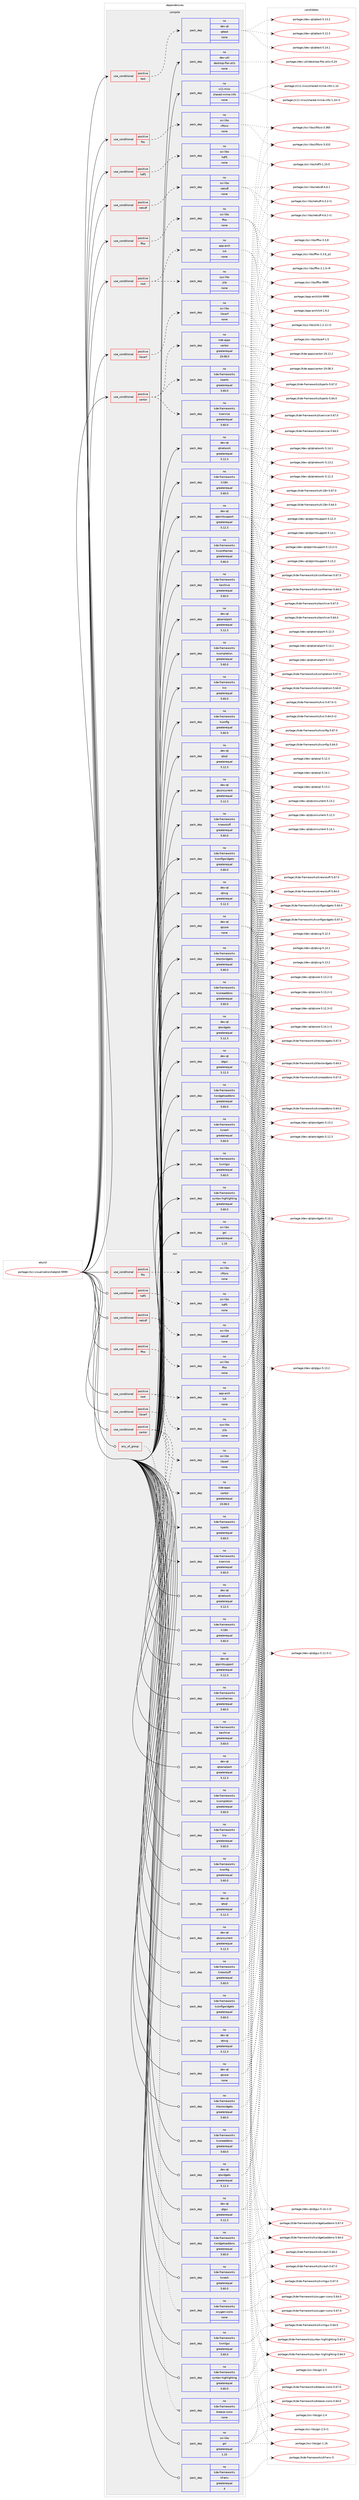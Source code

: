 digraph prolog {

# *************
# Graph options
# *************

newrank=true;
concentrate=true;
compound=true;
graph [rankdir=LR,fontname=Helvetica,fontsize=10,ranksep=1.5];#, ranksep=2.5, nodesep=0.2];
edge  [arrowhead=vee];
node  [fontname=Helvetica,fontsize=10];

# **********
# The ebuild
# **********

subgraph cluster_leftcol {
color=gray;
rank=same;
label=<<i>ebuild</i>>;
id [label="portage://sci-visualization/labplot-9999", color=red, width=4, href="../sci-visualization/labplot-9999.svg"];
}

# ****************
# The dependencies
# ****************

subgraph cluster_midcol {
color=gray;
label=<<i>dependencies</i>>;
subgraph cluster_compile {
fillcolor="#eeeeee";
style=filled;
label=<<i>compile</i>>;
subgraph cond13368 {
dependency71309 [label=<<TABLE BORDER="0" CELLBORDER="1" CELLSPACING="0" CELLPADDING="4"><TR><TD ROWSPAN="3" CELLPADDING="10">use_conditional</TD></TR><TR><TD>positive</TD></TR><TR><TD>cantor</TD></TR></TABLE>>, shape=none, color=red];
subgraph pack56611 {
dependency71310 [label=<<TABLE BORDER="0" CELLBORDER="1" CELLSPACING="0" CELLPADDING="4" WIDTH="220"><TR><TD ROWSPAN="6" CELLPADDING="30">pack_dep</TD></TR><TR><TD WIDTH="110">no</TD></TR><TR><TD>kde-apps</TD></TR><TR><TD>cantor</TD></TR><TR><TD>greaterequal</TD></TR><TR><TD>19.08.0</TD></TR></TABLE>>, shape=none, color=blue];
}
dependency71309:e -> dependency71310:w [weight=20,style="dashed",arrowhead="vee"];
subgraph pack56612 {
dependency71311 [label=<<TABLE BORDER="0" CELLBORDER="1" CELLSPACING="0" CELLPADDING="4" WIDTH="220"><TR><TD ROWSPAN="6" CELLPADDING="30">pack_dep</TD></TR><TR><TD WIDTH="110">no</TD></TR><TR><TD>kde-frameworks</TD></TR><TR><TD>kparts</TD></TR><TR><TD>greaterequal</TD></TR><TR><TD>5.60.0</TD></TR></TABLE>>, shape=none, color=blue];
}
dependency71309:e -> dependency71311:w [weight=20,style="dashed",arrowhead="vee"];
subgraph pack56613 {
dependency71312 [label=<<TABLE BORDER="0" CELLBORDER="1" CELLSPACING="0" CELLPADDING="4" WIDTH="220"><TR><TD ROWSPAN="6" CELLPADDING="30">pack_dep</TD></TR><TR><TD WIDTH="110">no</TD></TR><TR><TD>kde-frameworks</TD></TR><TR><TD>kservice</TD></TR><TR><TD>greaterequal</TD></TR><TR><TD>5.60.0</TD></TR></TABLE>>, shape=none, color=blue];
}
dependency71309:e -> dependency71312:w [weight=20,style="dashed",arrowhead="vee"];
}
id:e -> dependency71309:w [weight=20,style="solid",arrowhead="vee"];
subgraph cond13369 {
dependency71313 [label=<<TABLE BORDER="0" CELLBORDER="1" CELLSPACING="0" CELLPADDING="4"><TR><TD ROWSPAN="3" CELLPADDING="10">use_conditional</TD></TR><TR><TD>positive</TD></TR><TR><TD>fftw</TD></TR></TABLE>>, shape=none, color=red];
subgraph pack56614 {
dependency71314 [label=<<TABLE BORDER="0" CELLBORDER="1" CELLSPACING="0" CELLPADDING="4" WIDTH="220"><TR><TD ROWSPAN="6" CELLPADDING="30">pack_dep</TD></TR><TR><TD WIDTH="110">no</TD></TR><TR><TD>sci-libs</TD></TR><TR><TD>fftw</TD></TR><TR><TD>none</TD></TR><TR><TD></TD></TR></TABLE>>, shape=none, color=blue];
}
dependency71313:e -> dependency71314:w [weight=20,style="dashed",arrowhead="vee"];
}
id:e -> dependency71313:w [weight=20,style="solid",arrowhead="vee"];
subgraph cond13370 {
dependency71315 [label=<<TABLE BORDER="0" CELLBORDER="1" CELLSPACING="0" CELLPADDING="4"><TR><TD ROWSPAN="3" CELLPADDING="10">use_conditional</TD></TR><TR><TD>positive</TD></TR><TR><TD>fits</TD></TR></TABLE>>, shape=none, color=red];
subgraph pack56615 {
dependency71316 [label=<<TABLE BORDER="0" CELLBORDER="1" CELLSPACING="0" CELLPADDING="4" WIDTH="220"><TR><TD ROWSPAN="6" CELLPADDING="30">pack_dep</TD></TR><TR><TD WIDTH="110">no</TD></TR><TR><TD>sci-libs</TD></TR><TR><TD>cfitsio</TD></TR><TR><TD>none</TD></TR><TR><TD></TD></TR></TABLE>>, shape=none, color=blue];
}
dependency71315:e -> dependency71316:w [weight=20,style="dashed",arrowhead="vee"];
}
id:e -> dependency71315:w [weight=20,style="solid",arrowhead="vee"];
subgraph cond13371 {
dependency71317 [label=<<TABLE BORDER="0" CELLBORDER="1" CELLSPACING="0" CELLPADDING="4"><TR><TD ROWSPAN="3" CELLPADDING="10">use_conditional</TD></TR><TR><TD>positive</TD></TR><TR><TD>hdf5</TD></TR></TABLE>>, shape=none, color=red];
subgraph pack56616 {
dependency71318 [label=<<TABLE BORDER="0" CELLBORDER="1" CELLSPACING="0" CELLPADDING="4" WIDTH="220"><TR><TD ROWSPAN="6" CELLPADDING="30">pack_dep</TD></TR><TR><TD WIDTH="110">no</TD></TR><TR><TD>sci-libs</TD></TR><TR><TD>hdf5</TD></TR><TR><TD>none</TD></TR><TR><TD></TD></TR></TABLE>>, shape=none, color=blue];
}
dependency71317:e -> dependency71318:w [weight=20,style="dashed",arrowhead="vee"];
}
id:e -> dependency71317:w [weight=20,style="solid",arrowhead="vee"];
subgraph cond13372 {
dependency71319 [label=<<TABLE BORDER="0" CELLBORDER="1" CELLSPACING="0" CELLPADDING="4"><TR><TD ROWSPAN="3" CELLPADDING="10">use_conditional</TD></TR><TR><TD>positive</TD></TR><TR><TD>libcerf</TD></TR></TABLE>>, shape=none, color=red];
subgraph pack56617 {
dependency71320 [label=<<TABLE BORDER="0" CELLBORDER="1" CELLSPACING="0" CELLPADDING="4" WIDTH="220"><TR><TD ROWSPAN="6" CELLPADDING="30">pack_dep</TD></TR><TR><TD WIDTH="110">no</TD></TR><TR><TD>sci-libs</TD></TR><TR><TD>libcerf</TD></TR><TR><TD>none</TD></TR><TR><TD></TD></TR></TABLE>>, shape=none, color=blue];
}
dependency71319:e -> dependency71320:w [weight=20,style="dashed",arrowhead="vee"];
}
id:e -> dependency71319:w [weight=20,style="solid",arrowhead="vee"];
subgraph cond13373 {
dependency71321 [label=<<TABLE BORDER="0" CELLBORDER="1" CELLSPACING="0" CELLPADDING="4"><TR><TD ROWSPAN="3" CELLPADDING="10">use_conditional</TD></TR><TR><TD>positive</TD></TR><TR><TD>netcdf</TD></TR></TABLE>>, shape=none, color=red];
subgraph pack56618 {
dependency71322 [label=<<TABLE BORDER="0" CELLBORDER="1" CELLSPACING="0" CELLPADDING="4" WIDTH="220"><TR><TD ROWSPAN="6" CELLPADDING="30">pack_dep</TD></TR><TR><TD WIDTH="110">no</TD></TR><TR><TD>sci-libs</TD></TR><TR><TD>netcdf</TD></TR><TR><TD>none</TD></TR><TR><TD></TD></TR></TABLE>>, shape=none, color=blue];
}
dependency71321:e -> dependency71322:w [weight=20,style="dashed",arrowhead="vee"];
}
id:e -> dependency71321:w [weight=20,style="solid",arrowhead="vee"];
subgraph cond13374 {
dependency71323 [label=<<TABLE BORDER="0" CELLBORDER="1" CELLSPACING="0" CELLPADDING="4"><TR><TD ROWSPAN="3" CELLPADDING="10">use_conditional</TD></TR><TR><TD>positive</TD></TR><TR><TD>root</TD></TR></TABLE>>, shape=none, color=red];
subgraph pack56619 {
dependency71324 [label=<<TABLE BORDER="0" CELLBORDER="1" CELLSPACING="0" CELLPADDING="4" WIDTH="220"><TR><TD ROWSPAN="6" CELLPADDING="30">pack_dep</TD></TR><TR><TD WIDTH="110">no</TD></TR><TR><TD>app-arch</TD></TR><TR><TD>lz4</TD></TR><TR><TD>none</TD></TR><TR><TD></TD></TR></TABLE>>, shape=none, color=blue];
}
dependency71323:e -> dependency71324:w [weight=20,style="dashed",arrowhead="vee"];
subgraph pack56620 {
dependency71325 [label=<<TABLE BORDER="0" CELLBORDER="1" CELLSPACING="0" CELLPADDING="4" WIDTH="220"><TR><TD ROWSPAN="6" CELLPADDING="30">pack_dep</TD></TR><TR><TD WIDTH="110">no</TD></TR><TR><TD>sys-libs</TD></TR><TR><TD>zlib</TD></TR><TR><TD>none</TD></TR><TR><TD></TD></TR></TABLE>>, shape=none, color=blue];
}
dependency71323:e -> dependency71325:w [weight=20,style="dashed",arrowhead="vee"];
}
id:e -> dependency71323:w [weight=20,style="solid",arrowhead="vee"];
subgraph cond13375 {
dependency71326 [label=<<TABLE BORDER="0" CELLBORDER="1" CELLSPACING="0" CELLPADDING="4"><TR><TD ROWSPAN="3" CELLPADDING="10">use_conditional</TD></TR><TR><TD>positive</TD></TR><TR><TD>test</TD></TR></TABLE>>, shape=none, color=red];
subgraph pack56621 {
dependency71327 [label=<<TABLE BORDER="0" CELLBORDER="1" CELLSPACING="0" CELLPADDING="4" WIDTH="220"><TR><TD ROWSPAN="6" CELLPADDING="30">pack_dep</TD></TR><TR><TD WIDTH="110">no</TD></TR><TR><TD>dev-qt</TD></TR><TR><TD>qttest</TD></TR><TR><TD>none</TD></TR><TR><TD></TD></TR></TABLE>>, shape=none, color=blue];
}
dependency71326:e -> dependency71327:w [weight=20,style="dashed",arrowhead="vee"];
}
id:e -> dependency71326:w [weight=20,style="solid",arrowhead="vee"];
subgraph pack56622 {
dependency71328 [label=<<TABLE BORDER="0" CELLBORDER="1" CELLSPACING="0" CELLPADDING="4" WIDTH="220"><TR><TD ROWSPAN="6" CELLPADDING="30">pack_dep</TD></TR><TR><TD WIDTH="110">no</TD></TR><TR><TD>dev-qt</TD></TR><TR><TD>qtconcurrent</TD></TR><TR><TD>greaterequal</TD></TR><TR><TD>5.12.3</TD></TR></TABLE>>, shape=none, color=blue];
}
id:e -> dependency71328:w [weight=20,style="solid",arrowhead="vee"];
subgraph pack56623 {
dependency71329 [label=<<TABLE BORDER="0" CELLBORDER="1" CELLSPACING="0" CELLPADDING="4" WIDTH="220"><TR><TD ROWSPAN="6" CELLPADDING="30">pack_dep</TD></TR><TR><TD WIDTH="110">no</TD></TR><TR><TD>dev-qt</TD></TR><TR><TD>qtcore</TD></TR><TR><TD>none</TD></TR><TR><TD></TD></TR></TABLE>>, shape=none, color=blue];
}
id:e -> dependency71329:w [weight=20,style="solid",arrowhead="vee"];
subgraph pack56624 {
dependency71330 [label=<<TABLE BORDER="0" CELLBORDER="1" CELLSPACING="0" CELLPADDING="4" WIDTH="220"><TR><TD ROWSPAN="6" CELLPADDING="30">pack_dep</TD></TR><TR><TD WIDTH="110">no</TD></TR><TR><TD>dev-qt</TD></TR><TR><TD>qtgui</TD></TR><TR><TD>greaterequal</TD></TR><TR><TD>5.12.3</TD></TR></TABLE>>, shape=none, color=blue];
}
id:e -> dependency71330:w [weight=20,style="solid",arrowhead="vee"];
subgraph pack56625 {
dependency71331 [label=<<TABLE BORDER="0" CELLBORDER="1" CELLSPACING="0" CELLPADDING="4" WIDTH="220"><TR><TD ROWSPAN="6" CELLPADDING="30">pack_dep</TD></TR><TR><TD WIDTH="110">no</TD></TR><TR><TD>dev-qt</TD></TR><TR><TD>qtnetwork</TD></TR><TR><TD>greaterequal</TD></TR><TR><TD>5.12.3</TD></TR></TABLE>>, shape=none, color=blue];
}
id:e -> dependency71331:w [weight=20,style="solid",arrowhead="vee"];
subgraph pack56626 {
dependency71332 [label=<<TABLE BORDER="0" CELLBORDER="1" CELLSPACING="0" CELLPADDING="4" WIDTH="220"><TR><TD ROWSPAN="6" CELLPADDING="30">pack_dep</TD></TR><TR><TD WIDTH="110">no</TD></TR><TR><TD>dev-qt</TD></TR><TR><TD>qtprintsupport</TD></TR><TR><TD>greaterequal</TD></TR><TR><TD>5.12.3</TD></TR></TABLE>>, shape=none, color=blue];
}
id:e -> dependency71332:w [weight=20,style="solid",arrowhead="vee"];
subgraph pack56627 {
dependency71333 [label=<<TABLE BORDER="0" CELLBORDER="1" CELLSPACING="0" CELLPADDING="4" WIDTH="220"><TR><TD ROWSPAN="6" CELLPADDING="30">pack_dep</TD></TR><TR><TD WIDTH="110">no</TD></TR><TR><TD>dev-qt</TD></TR><TR><TD>qtserialport</TD></TR><TR><TD>greaterequal</TD></TR><TR><TD>5.12.3</TD></TR></TABLE>>, shape=none, color=blue];
}
id:e -> dependency71333:w [weight=20,style="solid",arrowhead="vee"];
subgraph pack56628 {
dependency71334 [label=<<TABLE BORDER="0" CELLBORDER="1" CELLSPACING="0" CELLPADDING="4" WIDTH="220"><TR><TD ROWSPAN="6" CELLPADDING="30">pack_dep</TD></TR><TR><TD WIDTH="110">no</TD></TR><TR><TD>dev-qt</TD></TR><TR><TD>qtsql</TD></TR><TR><TD>greaterequal</TD></TR><TR><TD>5.12.3</TD></TR></TABLE>>, shape=none, color=blue];
}
id:e -> dependency71334:w [weight=20,style="solid",arrowhead="vee"];
subgraph pack56629 {
dependency71335 [label=<<TABLE BORDER="0" CELLBORDER="1" CELLSPACING="0" CELLPADDING="4" WIDTH="220"><TR><TD ROWSPAN="6" CELLPADDING="30">pack_dep</TD></TR><TR><TD WIDTH="110">no</TD></TR><TR><TD>dev-qt</TD></TR><TR><TD>qtsvg</TD></TR><TR><TD>greaterequal</TD></TR><TR><TD>5.12.3</TD></TR></TABLE>>, shape=none, color=blue];
}
id:e -> dependency71335:w [weight=20,style="solid",arrowhead="vee"];
subgraph pack56630 {
dependency71336 [label=<<TABLE BORDER="0" CELLBORDER="1" CELLSPACING="0" CELLPADDING="4" WIDTH="220"><TR><TD ROWSPAN="6" CELLPADDING="30">pack_dep</TD></TR><TR><TD WIDTH="110">no</TD></TR><TR><TD>dev-qt</TD></TR><TR><TD>qtwidgets</TD></TR><TR><TD>greaterequal</TD></TR><TR><TD>5.12.3</TD></TR></TABLE>>, shape=none, color=blue];
}
id:e -> dependency71336:w [weight=20,style="solid",arrowhead="vee"];
subgraph pack56631 {
dependency71337 [label=<<TABLE BORDER="0" CELLBORDER="1" CELLSPACING="0" CELLPADDING="4" WIDTH="220"><TR><TD ROWSPAN="6" CELLPADDING="30">pack_dep</TD></TR><TR><TD WIDTH="110">no</TD></TR><TR><TD>dev-util</TD></TR><TR><TD>desktop-file-utils</TD></TR><TR><TD>none</TD></TR><TR><TD></TD></TR></TABLE>>, shape=none, color=blue];
}
id:e -> dependency71337:w [weight=20,style="solid",arrowhead="vee"];
subgraph pack56632 {
dependency71338 [label=<<TABLE BORDER="0" CELLBORDER="1" CELLSPACING="0" CELLPADDING="4" WIDTH="220"><TR><TD ROWSPAN="6" CELLPADDING="30">pack_dep</TD></TR><TR><TD WIDTH="110">no</TD></TR><TR><TD>kde-frameworks</TD></TR><TR><TD>karchive</TD></TR><TR><TD>greaterequal</TD></TR><TR><TD>5.60.0</TD></TR></TABLE>>, shape=none, color=blue];
}
id:e -> dependency71338:w [weight=20,style="solid",arrowhead="vee"];
subgraph pack56633 {
dependency71339 [label=<<TABLE BORDER="0" CELLBORDER="1" CELLSPACING="0" CELLPADDING="4" WIDTH="220"><TR><TD ROWSPAN="6" CELLPADDING="30">pack_dep</TD></TR><TR><TD WIDTH="110">no</TD></TR><TR><TD>kde-frameworks</TD></TR><TR><TD>kcompletion</TD></TR><TR><TD>greaterequal</TD></TR><TR><TD>5.60.0</TD></TR></TABLE>>, shape=none, color=blue];
}
id:e -> dependency71339:w [weight=20,style="solid",arrowhead="vee"];
subgraph pack56634 {
dependency71340 [label=<<TABLE BORDER="0" CELLBORDER="1" CELLSPACING="0" CELLPADDING="4" WIDTH="220"><TR><TD ROWSPAN="6" CELLPADDING="30">pack_dep</TD></TR><TR><TD WIDTH="110">no</TD></TR><TR><TD>kde-frameworks</TD></TR><TR><TD>kconfig</TD></TR><TR><TD>greaterequal</TD></TR><TR><TD>5.60.0</TD></TR></TABLE>>, shape=none, color=blue];
}
id:e -> dependency71340:w [weight=20,style="solid",arrowhead="vee"];
subgraph pack56635 {
dependency71341 [label=<<TABLE BORDER="0" CELLBORDER="1" CELLSPACING="0" CELLPADDING="4" WIDTH="220"><TR><TD ROWSPAN="6" CELLPADDING="30">pack_dep</TD></TR><TR><TD WIDTH="110">no</TD></TR><TR><TD>kde-frameworks</TD></TR><TR><TD>kconfigwidgets</TD></TR><TR><TD>greaterequal</TD></TR><TR><TD>5.60.0</TD></TR></TABLE>>, shape=none, color=blue];
}
id:e -> dependency71341:w [weight=20,style="solid",arrowhead="vee"];
subgraph pack56636 {
dependency71342 [label=<<TABLE BORDER="0" CELLBORDER="1" CELLSPACING="0" CELLPADDING="4" WIDTH="220"><TR><TD ROWSPAN="6" CELLPADDING="30">pack_dep</TD></TR><TR><TD WIDTH="110">no</TD></TR><TR><TD>kde-frameworks</TD></TR><TR><TD>kcoreaddons</TD></TR><TR><TD>greaterequal</TD></TR><TR><TD>5.60.0</TD></TR></TABLE>>, shape=none, color=blue];
}
id:e -> dependency71342:w [weight=20,style="solid",arrowhead="vee"];
subgraph pack56637 {
dependency71343 [label=<<TABLE BORDER="0" CELLBORDER="1" CELLSPACING="0" CELLPADDING="4" WIDTH="220"><TR><TD ROWSPAN="6" CELLPADDING="30">pack_dep</TD></TR><TR><TD WIDTH="110">no</TD></TR><TR><TD>kde-frameworks</TD></TR><TR><TD>kcrash</TD></TR><TR><TD>greaterequal</TD></TR><TR><TD>5.60.0</TD></TR></TABLE>>, shape=none, color=blue];
}
id:e -> dependency71343:w [weight=20,style="solid",arrowhead="vee"];
subgraph pack56638 {
dependency71344 [label=<<TABLE BORDER="0" CELLBORDER="1" CELLSPACING="0" CELLPADDING="4" WIDTH="220"><TR><TD ROWSPAN="6" CELLPADDING="30">pack_dep</TD></TR><TR><TD WIDTH="110">no</TD></TR><TR><TD>kde-frameworks</TD></TR><TR><TD>ki18n</TD></TR><TR><TD>greaterequal</TD></TR><TR><TD>5.60.0</TD></TR></TABLE>>, shape=none, color=blue];
}
id:e -> dependency71344:w [weight=20,style="solid",arrowhead="vee"];
subgraph pack56639 {
dependency71345 [label=<<TABLE BORDER="0" CELLBORDER="1" CELLSPACING="0" CELLPADDING="4" WIDTH="220"><TR><TD ROWSPAN="6" CELLPADDING="30">pack_dep</TD></TR><TR><TD WIDTH="110">no</TD></TR><TR><TD>kde-frameworks</TD></TR><TR><TD>kiconthemes</TD></TR><TR><TD>greaterequal</TD></TR><TR><TD>5.60.0</TD></TR></TABLE>>, shape=none, color=blue];
}
id:e -> dependency71345:w [weight=20,style="solid",arrowhead="vee"];
subgraph pack56640 {
dependency71346 [label=<<TABLE BORDER="0" CELLBORDER="1" CELLSPACING="0" CELLPADDING="4" WIDTH="220"><TR><TD ROWSPAN="6" CELLPADDING="30">pack_dep</TD></TR><TR><TD WIDTH="110">no</TD></TR><TR><TD>kde-frameworks</TD></TR><TR><TD>kio</TD></TR><TR><TD>greaterequal</TD></TR><TR><TD>5.60.0</TD></TR></TABLE>>, shape=none, color=blue];
}
id:e -> dependency71346:w [weight=20,style="solid",arrowhead="vee"];
subgraph pack56641 {
dependency71347 [label=<<TABLE BORDER="0" CELLBORDER="1" CELLSPACING="0" CELLPADDING="4" WIDTH="220"><TR><TD ROWSPAN="6" CELLPADDING="30">pack_dep</TD></TR><TR><TD WIDTH="110">no</TD></TR><TR><TD>kde-frameworks</TD></TR><TR><TD>knewstuff</TD></TR><TR><TD>greaterequal</TD></TR><TR><TD>5.60.0</TD></TR></TABLE>>, shape=none, color=blue];
}
id:e -> dependency71347:w [weight=20,style="solid",arrowhead="vee"];
subgraph pack56642 {
dependency71348 [label=<<TABLE BORDER="0" CELLBORDER="1" CELLSPACING="0" CELLPADDING="4" WIDTH="220"><TR><TD ROWSPAN="6" CELLPADDING="30">pack_dep</TD></TR><TR><TD WIDTH="110">no</TD></TR><TR><TD>kde-frameworks</TD></TR><TR><TD>ktextwidgets</TD></TR><TR><TD>greaterequal</TD></TR><TR><TD>5.60.0</TD></TR></TABLE>>, shape=none, color=blue];
}
id:e -> dependency71348:w [weight=20,style="solid",arrowhead="vee"];
subgraph pack56643 {
dependency71349 [label=<<TABLE BORDER="0" CELLBORDER="1" CELLSPACING="0" CELLPADDING="4" WIDTH="220"><TR><TD ROWSPAN="6" CELLPADDING="30">pack_dep</TD></TR><TR><TD WIDTH="110">no</TD></TR><TR><TD>kde-frameworks</TD></TR><TR><TD>kwidgetsaddons</TD></TR><TR><TD>greaterequal</TD></TR><TR><TD>5.60.0</TD></TR></TABLE>>, shape=none, color=blue];
}
id:e -> dependency71349:w [weight=20,style="solid",arrowhead="vee"];
subgraph pack56644 {
dependency71350 [label=<<TABLE BORDER="0" CELLBORDER="1" CELLSPACING="0" CELLPADDING="4" WIDTH="220"><TR><TD ROWSPAN="6" CELLPADDING="30">pack_dep</TD></TR><TR><TD WIDTH="110">no</TD></TR><TR><TD>kde-frameworks</TD></TR><TR><TD>kxmlgui</TD></TR><TR><TD>greaterequal</TD></TR><TR><TD>5.60.0</TD></TR></TABLE>>, shape=none, color=blue];
}
id:e -> dependency71350:w [weight=20,style="solid",arrowhead="vee"];
subgraph pack56645 {
dependency71351 [label=<<TABLE BORDER="0" CELLBORDER="1" CELLSPACING="0" CELLPADDING="4" WIDTH="220"><TR><TD ROWSPAN="6" CELLPADDING="30">pack_dep</TD></TR><TR><TD WIDTH="110">no</TD></TR><TR><TD>kde-frameworks</TD></TR><TR><TD>syntax-highlighting</TD></TR><TR><TD>greaterequal</TD></TR><TR><TD>5.60.0</TD></TR></TABLE>>, shape=none, color=blue];
}
id:e -> dependency71351:w [weight=20,style="solid",arrowhead="vee"];
subgraph pack56646 {
dependency71352 [label=<<TABLE BORDER="0" CELLBORDER="1" CELLSPACING="0" CELLPADDING="4" WIDTH="220"><TR><TD ROWSPAN="6" CELLPADDING="30">pack_dep</TD></TR><TR><TD WIDTH="110">no</TD></TR><TR><TD>sci-libs</TD></TR><TR><TD>gsl</TD></TR><TR><TD>greaterequal</TD></TR><TR><TD>1.15</TD></TR></TABLE>>, shape=none, color=blue];
}
id:e -> dependency71352:w [weight=20,style="solid",arrowhead="vee"];
subgraph pack56647 {
dependency71353 [label=<<TABLE BORDER="0" CELLBORDER="1" CELLSPACING="0" CELLPADDING="4" WIDTH="220"><TR><TD ROWSPAN="6" CELLPADDING="30">pack_dep</TD></TR><TR><TD WIDTH="110">no</TD></TR><TR><TD>x11-misc</TD></TR><TR><TD>shared-mime-info</TD></TR><TR><TD>none</TD></TR><TR><TD></TD></TR></TABLE>>, shape=none, color=blue];
}
id:e -> dependency71353:w [weight=20,style="solid",arrowhead="vee"];
}
subgraph cluster_compileandrun {
fillcolor="#eeeeee";
style=filled;
label=<<i>compile and run</i>>;
}
subgraph cluster_run {
fillcolor="#eeeeee";
style=filled;
label=<<i>run</i>>;
subgraph any1257 {
dependency71354 [label=<<TABLE BORDER="0" CELLBORDER="1" CELLSPACING="0" CELLPADDING="4"><TR><TD CELLPADDING="10">any_of_group</TD></TR></TABLE>>, shape=none, color=red];subgraph pack56648 {
dependency71355 [label=<<TABLE BORDER="0" CELLBORDER="1" CELLSPACING="0" CELLPADDING="4" WIDTH="220"><TR><TD ROWSPAN="6" CELLPADDING="30">pack_dep</TD></TR><TR><TD WIDTH="110">no</TD></TR><TR><TD>kde-frameworks</TD></TR><TR><TD>breeze-icons</TD></TR><TR><TD>none</TD></TR><TR><TD></TD></TR></TABLE>>, shape=none, color=blue];
}
dependency71354:e -> dependency71355:w [weight=20,style="dotted",arrowhead="oinv"];
subgraph pack56649 {
dependency71356 [label=<<TABLE BORDER="0" CELLBORDER="1" CELLSPACING="0" CELLPADDING="4" WIDTH="220"><TR><TD ROWSPAN="6" CELLPADDING="30">pack_dep</TD></TR><TR><TD WIDTH="110">no</TD></TR><TR><TD>kde-frameworks</TD></TR><TR><TD>oxygen-icons</TD></TR><TR><TD>none</TD></TR><TR><TD></TD></TR></TABLE>>, shape=none, color=blue];
}
dependency71354:e -> dependency71356:w [weight=20,style="dotted",arrowhead="oinv"];
}
id:e -> dependency71354:w [weight=20,style="solid",arrowhead="odot"];
subgraph cond13376 {
dependency71357 [label=<<TABLE BORDER="0" CELLBORDER="1" CELLSPACING="0" CELLPADDING="4"><TR><TD ROWSPAN="3" CELLPADDING="10">use_conditional</TD></TR><TR><TD>positive</TD></TR><TR><TD>cantor</TD></TR></TABLE>>, shape=none, color=red];
subgraph pack56650 {
dependency71358 [label=<<TABLE BORDER="0" CELLBORDER="1" CELLSPACING="0" CELLPADDING="4" WIDTH="220"><TR><TD ROWSPAN="6" CELLPADDING="30">pack_dep</TD></TR><TR><TD WIDTH="110">no</TD></TR><TR><TD>kde-apps</TD></TR><TR><TD>cantor</TD></TR><TR><TD>greaterequal</TD></TR><TR><TD>19.08.0</TD></TR></TABLE>>, shape=none, color=blue];
}
dependency71357:e -> dependency71358:w [weight=20,style="dashed",arrowhead="vee"];
subgraph pack56651 {
dependency71359 [label=<<TABLE BORDER="0" CELLBORDER="1" CELLSPACING="0" CELLPADDING="4" WIDTH="220"><TR><TD ROWSPAN="6" CELLPADDING="30">pack_dep</TD></TR><TR><TD WIDTH="110">no</TD></TR><TR><TD>kde-frameworks</TD></TR><TR><TD>kparts</TD></TR><TR><TD>greaterequal</TD></TR><TR><TD>5.60.0</TD></TR></TABLE>>, shape=none, color=blue];
}
dependency71357:e -> dependency71359:w [weight=20,style="dashed",arrowhead="vee"];
subgraph pack56652 {
dependency71360 [label=<<TABLE BORDER="0" CELLBORDER="1" CELLSPACING="0" CELLPADDING="4" WIDTH="220"><TR><TD ROWSPAN="6" CELLPADDING="30">pack_dep</TD></TR><TR><TD WIDTH="110">no</TD></TR><TR><TD>kde-frameworks</TD></TR><TR><TD>kservice</TD></TR><TR><TD>greaterequal</TD></TR><TR><TD>5.60.0</TD></TR></TABLE>>, shape=none, color=blue];
}
dependency71357:e -> dependency71360:w [weight=20,style="dashed",arrowhead="vee"];
}
id:e -> dependency71357:w [weight=20,style="solid",arrowhead="odot"];
subgraph cond13377 {
dependency71361 [label=<<TABLE BORDER="0" CELLBORDER="1" CELLSPACING="0" CELLPADDING="4"><TR><TD ROWSPAN="3" CELLPADDING="10">use_conditional</TD></TR><TR><TD>positive</TD></TR><TR><TD>fftw</TD></TR></TABLE>>, shape=none, color=red];
subgraph pack56653 {
dependency71362 [label=<<TABLE BORDER="0" CELLBORDER="1" CELLSPACING="0" CELLPADDING="4" WIDTH="220"><TR><TD ROWSPAN="6" CELLPADDING="30">pack_dep</TD></TR><TR><TD WIDTH="110">no</TD></TR><TR><TD>sci-libs</TD></TR><TR><TD>fftw</TD></TR><TR><TD>none</TD></TR><TR><TD></TD></TR></TABLE>>, shape=none, color=blue];
}
dependency71361:e -> dependency71362:w [weight=20,style="dashed",arrowhead="vee"];
}
id:e -> dependency71361:w [weight=20,style="solid",arrowhead="odot"];
subgraph cond13378 {
dependency71363 [label=<<TABLE BORDER="0" CELLBORDER="1" CELLSPACING="0" CELLPADDING="4"><TR><TD ROWSPAN="3" CELLPADDING="10">use_conditional</TD></TR><TR><TD>positive</TD></TR><TR><TD>fits</TD></TR></TABLE>>, shape=none, color=red];
subgraph pack56654 {
dependency71364 [label=<<TABLE BORDER="0" CELLBORDER="1" CELLSPACING="0" CELLPADDING="4" WIDTH="220"><TR><TD ROWSPAN="6" CELLPADDING="30">pack_dep</TD></TR><TR><TD WIDTH="110">no</TD></TR><TR><TD>sci-libs</TD></TR><TR><TD>cfitsio</TD></TR><TR><TD>none</TD></TR><TR><TD></TD></TR></TABLE>>, shape=none, color=blue];
}
dependency71363:e -> dependency71364:w [weight=20,style="dashed",arrowhead="vee"];
}
id:e -> dependency71363:w [weight=20,style="solid",arrowhead="odot"];
subgraph cond13379 {
dependency71365 [label=<<TABLE BORDER="0" CELLBORDER="1" CELLSPACING="0" CELLPADDING="4"><TR><TD ROWSPAN="3" CELLPADDING="10">use_conditional</TD></TR><TR><TD>positive</TD></TR><TR><TD>hdf5</TD></TR></TABLE>>, shape=none, color=red];
subgraph pack56655 {
dependency71366 [label=<<TABLE BORDER="0" CELLBORDER="1" CELLSPACING="0" CELLPADDING="4" WIDTH="220"><TR><TD ROWSPAN="6" CELLPADDING="30">pack_dep</TD></TR><TR><TD WIDTH="110">no</TD></TR><TR><TD>sci-libs</TD></TR><TR><TD>hdf5</TD></TR><TR><TD>none</TD></TR><TR><TD></TD></TR></TABLE>>, shape=none, color=blue];
}
dependency71365:e -> dependency71366:w [weight=20,style="dashed",arrowhead="vee"];
}
id:e -> dependency71365:w [weight=20,style="solid",arrowhead="odot"];
subgraph cond13380 {
dependency71367 [label=<<TABLE BORDER="0" CELLBORDER="1" CELLSPACING="0" CELLPADDING="4"><TR><TD ROWSPAN="3" CELLPADDING="10">use_conditional</TD></TR><TR><TD>positive</TD></TR><TR><TD>libcerf</TD></TR></TABLE>>, shape=none, color=red];
subgraph pack56656 {
dependency71368 [label=<<TABLE BORDER="0" CELLBORDER="1" CELLSPACING="0" CELLPADDING="4" WIDTH="220"><TR><TD ROWSPAN="6" CELLPADDING="30">pack_dep</TD></TR><TR><TD WIDTH="110">no</TD></TR><TR><TD>sci-libs</TD></TR><TR><TD>libcerf</TD></TR><TR><TD>none</TD></TR><TR><TD></TD></TR></TABLE>>, shape=none, color=blue];
}
dependency71367:e -> dependency71368:w [weight=20,style="dashed",arrowhead="vee"];
}
id:e -> dependency71367:w [weight=20,style="solid",arrowhead="odot"];
subgraph cond13381 {
dependency71369 [label=<<TABLE BORDER="0" CELLBORDER="1" CELLSPACING="0" CELLPADDING="4"><TR><TD ROWSPAN="3" CELLPADDING="10">use_conditional</TD></TR><TR><TD>positive</TD></TR><TR><TD>netcdf</TD></TR></TABLE>>, shape=none, color=red];
subgraph pack56657 {
dependency71370 [label=<<TABLE BORDER="0" CELLBORDER="1" CELLSPACING="0" CELLPADDING="4" WIDTH="220"><TR><TD ROWSPAN="6" CELLPADDING="30">pack_dep</TD></TR><TR><TD WIDTH="110">no</TD></TR><TR><TD>sci-libs</TD></TR><TR><TD>netcdf</TD></TR><TR><TD>none</TD></TR><TR><TD></TD></TR></TABLE>>, shape=none, color=blue];
}
dependency71369:e -> dependency71370:w [weight=20,style="dashed",arrowhead="vee"];
}
id:e -> dependency71369:w [weight=20,style="solid",arrowhead="odot"];
subgraph cond13382 {
dependency71371 [label=<<TABLE BORDER="0" CELLBORDER="1" CELLSPACING="0" CELLPADDING="4"><TR><TD ROWSPAN="3" CELLPADDING="10">use_conditional</TD></TR><TR><TD>positive</TD></TR><TR><TD>root</TD></TR></TABLE>>, shape=none, color=red];
subgraph pack56658 {
dependency71372 [label=<<TABLE BORDER="0" CELLBORDER="1" CELLSPACING="0" CELLPADDING="4" WIDTH="220"><TR><TD ROWSPAN="6" CELLPADDING="30">pack_dep</TD></TR><TR><TD WIDTH="110">no</TD></TR><TR><TD>app-arch</TD></TR><TR><TD>lz4</TD></TR><TR><TD>none</TD></TR><TR><TD></TD></TR></TABLE>>, shape=none, color=blue];
}
dependency71371:e -> dependency71372:w [weight=20,style="dashed",arrowhead="vee"];
subgraph pack56659 {
dependency71373 [label=<<TABLE BORDER="0" CELLBORDER="1" CELLSPACING="0" CELLPADDING="4" WIDTH="220"><TR><TD ROWSPAN="6" CELLPADDING="30">pack_dep</TD></TR><TR><TD WIDTH="110">no</TD></TR><TR><TD>sys-libs</TD></TR><TR><TD>zlib</TD></TR><TR><TD>none</TD></TR><TR><TD></TD></TR></TABLE>>, shape=none, color=blue];
}
dependency71371:e -> dependency71373:w [weight=20,style="dashed",arrowhead="vee"];
}
id:e -> dependency71371:w [weight=20,style="solid",arrowhead="odot"];
subgraph pack56660 {
dependency71374 [label=<<TABLE BORDER="0" CELLBORDER="1" CELLSPACING="0" CELLPADDING="4" WIDTH="220"><TR><TD ROWSPAN="6" CELLPADDING="30">pack_dep</TD></TR><TR><TD WIDTH="110">no</TD></TR><TR><TD>dev-qt</TD></TR><TR><TD>qtconcurrent</TD></TR><TR><TD>greaterequal</TD></TR><TR><TD>5.12.3</TD></TR></TABLE>>, shape=none, color=blue];
}
id:e -> dependency71374:w [weight=20,style="solid",arrowhead="odot"];
subgraph pack56661 {
dependency71375 [label=<<TABLE BORDER="0" CELLBORDER="1" CELLSPACING="0" CELLPADDING="4" WIDTH="220"><TR><TD ROWSPAN="6" CELLPADDING="30">pack_dep</TD></TR><TR><TD WIDTH="110">no</TD></TR><TR><TD>dev-qt</TD></TR><TR><TD>qtcore</TD></TR><TR><TD>none</TD></TR><TR><TD></TD></TR></TABLE>>, shape=none, color=blue];
}
id:e -> dependency71375:w [weight=20,style="solid",arrowhead="odot"];
subgraph pack56662 {
dependency71376 [label=<<TABLE BORDER="0" CELLBORDER="1" CELLSPACING="0" CELLPADDING="4" WIDTH="220"><TR><TD ROWSPAN="6" CELLPADDING="30">pack_dep</TD></TR><TR><TD WIDTH="110">no</TD></TR><TR><TD>dev-qt</TD></TR><TR><TD>qtgui</TD></TR><TR><TD>greaterequal</TD></TR><TR><TD>5.12.3</TD></TR></TABLE>>, shape=none, color=blue];
}
id:e -> dependency71376:w [weight=20,style="solid",arrowhead="odot"];
subgraph pack56663 {
dependency71377 [label=<<TABLE BORDER="0" CELLBORDER="1" CELLSPACING="0" CELLPADDING="4" WIDTH="220"><TR><TD ROWSPAN="6" CELLPADDING="30">pack_dep</TD></TR><TR><TD WIDTH="110">no</TD></TR><TR><TD>dev-qt</TD></TR><TR><TD>qtnetwork</TD></TR><TR><TD>greaterequal</TD></TR><TR><TD>5.12.3</TD></TR></TABLE>>, shape=none, color=blue];
}
id:e -> dependency71377:w [weight=20,style="solid",arrowhead="odot"];
subgraph pack56664 {
dependency71378 [label=<<TABLE BORDER="0" CELLBORDER="1" CELLSPACING="0" CELLPADDING="4" WIDTH="220"><TR><TD ROWSPAN="6" CELLPADDING="30">pack_dep</TD></TR><TR><TD WIDTH="110">no</TD></TR><TR><TD>dev-qt</TD></TR><TR><TD>qtprintsupport</TD></TR><TR><TD>greaterequal</TD></TR><TR><TD>5.12.3</TD></TR></TABLE>>, shape=none, color=blue];
}
id:e -> dependency71378:w [weight=20,style="solid",arrowhead="odot"];
subgraph pack56665 {
dependency71379 [label=<<TABLE BORDER="0" CELLBORDER="1" CELLSPACING="0" CELLPADDING="4" WIDTH="220"><TR><TD ROWSPAN="6" CELLPADDING="30">pack_dep</TD></TR><TR><TD WIDTH="110">no</TD></TR><TR><TD>dev-qt</TD></TR><TR><TD>qtserialport</TD></TR><TR><TD>greaterequal</TD></TR><TR><TD>5.12.3</TD></TR></TABLE>>, shape=none, color=blue];
}
id:e -> dependency71379:w [weight=20,style="solid",arrowhead="odot"];
subgraph pack56666 {
dependency71380 [label=<<TABLE BORDER="0" CELLBORDER="1" CELLSPACING="0" CELLPADDING="4" WIDTH="220"><TR><TD ROWSPAN="6" CELLPADDING="30">pack_dep</TD></TR><TR><TD WIDTH="110">no</TD></TR><TR><TD>dev-qt</TD></TR><TR><TD>qtsql</TD></TR><TR><TD>greaterequal</TD></TR><TR><TD>5.12.3</TD></TR></TABLE>>, shape=none, color=blue];
}
id:e -> dependency71380:w [weight=20,style="solid",arrowhead="odot"];
subgraph pack56667 {
dependency71381 [label=<<TABLE BORDER="0" CELLBORDER="1" CELLSPACING="0" CELLPADDING="4" WIDTH="220"><TR><TD ROWSPAN="6" CELLPADDING="30">pack_dep</TD></TR><TR><TD WIDTH="110">no</TD></TR><TR><TD>dev-qt</TD></TR><TR><TD>qtsvg</TD></TR><TR><TD>greaterequal</TD></TR><TR><TD>5.12.3</TD></TR></TABLE>>, shape=none, color=blue];
}
id:e -> dependency71381:w [weight=20,style="solid",arrowhead="odot"];
subgraph pack56668 {
dependency71382 [label=<<TABLE BORDER="0" CELLBORDER="1" CELLSPACING="0" CELLPADDING="4" WIDTH="220"><TR><TD ROWSPAN="6" CELLPADDING="30">pack_dep</TD></TR><TR><TD WIDTH="110">no</TD></TR><TR><TD>dev-qt</TD></TR><TR><TD>qtwidgets</TD></TR><TR><TD>greaterequal</TD></TR><TR><TD>5.12.3</TD></TR></TABLE>>, shape=none, color=blue];
}
id:e -> dependency71382:w [weight=20,style="solid",arrowhead="odot"];
subgraph pack56669 {
dependency71383 [label=<<TABLE BORDER="0" CELLBORDER="1" CELLSPACING="0" CELLPADDING="4" WIDTH="220"><TR><TD ROWSPAN="6" CELLPADDING="30">pack_dep</TD></TR><TR><TD WIDTH="110">no</TD></TR><TR><TD>kde-frameworks</TD></TR><TR><TD>karchive</TD></TR><TR><TD>greaterequal</TD></TR><TR><TD>5.60.0</TD></TR></TABLE>>, shape=none, color=blue];
}
id:e -> dependency71383:w [weight=20,style="solid",arrowhead="odot"];
subgraph pack56670 {
dependency71384 [label=<<TABLE BORDER="0" CELLBORDER="1" CELLSPACING="0" CELLPADDING="4" WIDTH="220"><TR><TD ROWSPAN="6" CELLPADDING="30">pack_dep</TD></TR><TR><TD WIDTH="110">no</TD></TR><TR><TD>kde-frameworks</TD></TR><TR><TD>kcompletion</TD></TR><TR><TD>greaterequal</TD></TR><TR><TD>5.60.0</TD></TR></TABLE>>, shape=none, color=blue];
}
id:e -> dependency71384:w [weight=20,style="solid",arrowhead="odot"];
subgraph pack56671 {
dependency71385 [label=<<TABLE BORDER="0" CELLBORDER="1" CELLSPACING="0" CELLPADDING="4" WIDTH="220"><TR><TD ROWSPAN="6" CELLPADDING="30">pack_dep</TD></TR><TR><TD WIDTH="110">no</TD></TR><TR><TD>kde-frameworks</TD></TR><TR><TD>kconfig</TD></TR><TR><TD>greaterequal</TD></TR><TR><TD>5.60.0</TD></TR></TABLE>>, shape=none, color=blue];
}
id:e -> dependency71385:w [weight=20,style="solid",arrowhead="odot"];
subgraph pack56672 {
dependency71386 [label=<<TABLE BORDER="0" CELLBORDER="1" CELLSPACING="0" CELLPADDING="4" WIDTH="220"><TR><TD ROWSPAN="6" CELLPADDING="30">pack_dep</TD></TR><TR><TD WIDTH="110">no</TD></TR><TR><TD>kde-frameworks</TD></TR><TR><TD>kconfigwidgets</TD></TR><TR><TD>greaterequal</TD></TR><TR><TD>5.60.0</TD></TR></TABLE>>, shape=none, color=blue];
}
id:e -> dependency71386:w [weight=20,style="solid",arrowhead="odot"];
subgraph pack56673 {
dependency71387 [label=<<TABLE BORDER="0" CELLBORDER="1" CELLSPACING="0" CELLPADDING="4" WIDTH="220"><TR><TD ROWSPAN="6" CELLPADDING="30">pack_dep</TD></TR><TR><TD WIDTH="110">no</TD></TR><TR><TD>kde-frameworks</TD></TR><TR><TD>kcoreaddons</TD></TR><TR><TD>greaterequal</TD></TR><TR><TD>5.60.0</TD></TR></TABLE>>, shape=none, color=blue];
}
id:e -> dependency71387:w [weight=20,style="solid",arrowhead="odot"];
subgraph pack56674 {
dependency71388 [label=<<TABLE BORDER="0" CELLBORDER="1" CELLSPACING="0" CELLPADDING="4" WIDTH="220"><TR><TD ROWSPAN="6" CELLPADDING="30">pack_dep</TD></TR><TR><TD WIDTH="110">no</TD></TR><TR><TD>kde-frameworks</TD></TR><TR><TD>kcrash</TD></TR><TR><TD>greaterequal</TD></TR><TR><TD>5.60.0</TD></TR></TABLE>>, shape=none, color=blue];
}
id:e -> dependency71388:w [weight=20,style="solid",arrowhead="odot"];
subgraph pack56675 {
dependency71389 [label=<<TABLE BORDER="0" CELLBORDER="1" CELLSPACING="0" CELLPADDING="4" WIDTH="220"><TR><TD ROWSPAN="6" CELLPADDING="30">pack_dep</TD></TR><TR><TD WIDTH="110">no</TD></TR><TR><TD>kde-frameworks</TD></TR><TR><TD>kf-env</TD></TR><TR><TD>greaterequal</TD></TR><TR><TD>4</TD></TR></TABLE>>, shape=none, color=blue];
}
id:e -> dependency71389:w [weight=20,style="solid",arrowhead="odot"];
subgraph pack56676 {
dependency71390 [label=<<TABLE BORDER="0" CELLBORDER="1" CELLSPACING="0" CELLPADDING="4" WIDTH="220"><TR><TD ROWSPAN="6" CELLPADDING="30">pack_dep</TD></TR><TR><TD WIDTH="110">no</TD></TR><TR><TD>kde-frameworks</TD></TR><TR><TD>ki18n</TD></TR><TR><TD>greaterequal</TD></TR><TR><TD>5.60.0</TD></TR></TABLE>>, shape=none, color=blue];
}
id:e -> dependency71390:w [weight=20,style="solid",arrowhead="odot"];
subgraph pack56677 {
dependency71391 [label=<<TABLE BORDER="0" CELLBORDER="1" CELLSPACING="0" CELLPADDING="4" WIDTH="220"><TR><TD ROWSPAN="6" CELLPADDING="30">pack_dep</TD></TR><TR><TD WIDTH="110">no</TD></TR><TR><TD>kde-frameworks</TD></TR><TR><TD>kiconthemes</TD></TR><TR><TD>greaterequal</TD></TR><TR><TD>5.60.0</TD></TR></TABLE>>, shape=none, color=blue];
}
id:e -> dependency71391:w [weight=20,style="solid",arrowhead="odot"];
subgraph pack56678 {
dependency71392 [label=<<TABLE BORDER="0" CELLBORDER="1" CELLSPACING="0" CELLPADDING="4" WIDTH="220"><TR><TD ROWSPAN="6" CELLPADDING="30">pack_dep</TD></TR><TR><TD WIDTH="110">no</TD></TR><TR><TD>kde-frameworks</TD></TR><TR><TD>kio</TD></TR><TR><TD>greaterequal</TD></TR><TR><TD>5.60.0</TD></TR></TABLE>>, shape=none, color=blue];
}
id:e -> dependency71392:w [weight=20,style="solid",arrowhead="odot"];
subgraph pack56679 {
dependency71393 [label=<<TABLE BORDER="0" CELLBORDER="1" CELLSPACING="0" CELLPADDING="4" WIDTH="220"><TR><TD ROWSPAN="6" CELLPADDING="30">pack_dep</TD></TR><TR><TD WIDTH="110">no</TD></TR><TR><TD>kde-frameworks</TD></TR><TR><TD>knewstuff</TD></TR><TR><TD>greaterequal</TD></TR><TR><TD>5.60.0</TD></TR></TABLE>>, shape=none, color=blue];
}
id:e -> dependency71393:w [weight=20,style="solid",arrowhead="odot"];
subgraph pack56680 {
dependency71394 [label=<<TABLE BORDER="0" CELLBORDER="1" CELLSPACING="0" CELLPADDING="4" WIDTH="220"><TR><TD ROWSPAN="6" CELLPADDING="30">pack_dep</TD></TR><TR><TD WIDTH="110">no</TD></TR><TR><TD>kde-frameworks</TD></TR><TR><TD>ktextwidgets</TD></TR><TR><TD>greaterequal</TD></TR><TR><TD>5.60.0</TD></TR></TABLE>>, shape=none, color=blue];
}
id:e -> dependency71394:w [weight=20,style="solid",arrowhead="odot"];
subgraph pack56681 {
dependency71395 [label=<<TABLE BORDER="0" CELLBORDER="1" CELLSPACING="0" CELLPADDING="4" WIDTH="220"><TR><TD ROWSPAN="6" CELLPADDING="30">pack_dep</TD></TR><TR><TD WIDTH="110">no</TD></TR><TR><TD>kde-frameworks</TD></TR><TR><TD>kwidgetsaddons</TD></TR><TR><TD>greaterequal</TD></TR><TR><TD>5.60.0</TD></TR></TABLE>>, shape=none, color=blue];
}
id:e -> dependency71395:w [weight=20,style="solid",arrowhead="odot"];
subgraph pack56682 {
dependency71396 [label=<<TABLE BORDER="0" CELLBORDER="1" CELLSPACING="0" CELLPADDING="4" WIDTH="220"><TR><TD ROWSPAN="6" CELLPADDING="30">pack_dep</TD></TR><TR><TD WIDTH="110">no</TD></TR><TR><TD>kde-frameworks</TD></TR><TR><TD>kxmlgui</TD></TR><TR><TD>greaterequal</TD></TR><TR><TD>5.60.0</TD></TR></TABLE>>, shape=none, color=blue];
}
id:e -> dependency71396:w [weight=20,style="solid",arrowhead="odot"];
subgraph pack56683 {
dependency71397 [label=<<TABLE BORDER="0" CELLBORDER="1" CELLSPACING="0" CELLPADDING="4" WIDTH="220"><TR><TD ROWSPAN="6" CELLPADDING="30">pack_dep</TD></TR><TR><TD WIDTH="110">no</TD></TR><TR><TD>kde-frameworks</TD></TR><TR><TD>syntax-highlighting</TD></TR><TR><TD>greaterequal</TD></TR><TR><TD>5.60.0</TD></TR></TABLE>>, shape=none, color=blue];
}
id:e -> dependency71397:w [weight=20,style="solid",arrowhead="odot"];
subgraph pack56684 {
dependency71398 [label=<<TABLE BORDER="0" CELLBORDER="1" CELLSPACING="0" CELLPADDING="4" WIDTH="220"><TR><TD ROWSPAN="6" CELLPADDING="30">pack_dep</TD></TR><TR><TD WIDTH="110">no</TD></TR><TR><TD>sci-libs</TD></TR><TR><TD>gsl</TD></TR><TR><TD>greaterequal</TD></TR><TR><TD>1.15</TD></TR></TABLE>>, shape=none, color=blue];
}
id:e -> dependency71398:w [weight=20,style="solid",arrowhead="odot"];
}
}

# **************
# The candidates
# **************

subgraph cluster_choices {
rank=same;
color=gray;
label=<<i>candidates</i>>;

subgraph choice56611 {
color=black;
nodesep=1;
choice10710010145971121121154799971101161111144549574649504650 [label="portage://kde-apps/cantor-19.12.2", color=red, width=4,href="../kde-apps/cantor-19.12.2.svg"];
choice10710010145971121121154799971101161111144549574648564651 [label="portage://kde-apps/cantor-19.08.3", color=red, width=4,href="../kde-apps/cantor-19.08.3.svg"];
dependency71310:e -> choice10710010145971121121154799971101161111144549574649504650:w [style=dotted,weight="100"];
dependency71310:e -> choice10710010145971121121154799971101161111144549574648564651:w [style=dotted,weight="100"];
}
subgraph choice56612 {
color=black;
nodesep=1;
choice1071001014510211497109101119111114107115471071129711411611545534654554648 [label="portage://kde-frameworks/kparts-5.67.0", color=red, width=4,href="../kde-frameworks/kparts-5.67.0.svg"];
choice1071001014510211497109101119111114107115471071129711411611545534654524648 [label="portage://kde-frameworks/kparts-5.64.0", color=red, width=4,href="../kde-frameworks/kparts-5.64.0.svg"];
dependency71311:e -> choice1071001014510211497109101119111114107115471071129711411611545534654554648:w [style=dotted,weight="100"];
dependency71311:e -> choice1071001014510211497109101119111114107115471071129711411611545534654524648:w [style=dotted,weight="100"];
}
subgraph choice56613 {
color=black;
nodesep=1;
choice1071001014510211497109101119111114107115471071151011141181059910145534654554648 [label="portage://kde-frameworks/kservice-5.67.0", color=red, width=4,href="../kde-frameworks/kservice-5.67.0.svg"];
choice1071001014510211497109101119111114107115471071151011141181059910145534654524648 [label="portage://kde-frameworks/kservice-5.64.0", color=red, width=4,href="../kde-frameworks/kservice-5.64.0.svg"];
dependency71312:e -> choice1071001014510211497109101119111114107115471071151011141181059910145534654554648:w [style=dotted,weight="100"];
dependency71312:e -> choice1071001014510211497109101119111114107115471071151011141181059910145534654524648:w [style=dotted,weight="100"];
}
subgraph choice56614 {
color=black;
nodesep=1;
choice115991054510810598115471021021161194557575757 [label="portage://sci-libs/fftw-9999", color=red, width=4,href="../sci-libs/fftw-9999.svg"];
choice11599105451081059811547102102116119455146514656 [label="portage://sci-libs/fftw-3.3.8", color=red, width=4,href="../sci-libs/fftw-3.3.8.svg"];
choice115991054510810598115471021021161194551465146549511250 [label="portage://sci-libs/fftw-3.3.6_p2", color=red, width=4,href="../sci-libs/fftw-3.3.6_p2.svg"];
choice115991054510810598115471021021161194550464946534511457 [label="portage://sci-libs/fftw-2.1.5-r9", color=red, width=4,href="../sci-libs/fftw-2.1.5-r9.svg"];
dependency71314:e -> choice115991054510810598115471021021161194557575757:w [style=dotted,weight="100"];
dependency71314:e -> choice11599105451081059811547102102116119455146514656:w [style=dotted,weight="100"];
dependency71314:e -> choice115991054510810598115471021021161194551465146549511250:w [style=dotted,weight="100"];
dependency71314:e -> choice115991054510810598115471021021161194550464946534511457:w [style=dotted,weight="100"];
}
subgraph choice56615 {
color=black;
nodesep=1;
choice1159910545108105981154799102105116115105111455146524948 [label="portage://sci-libs/cfitsio-3.410", color=red, width=4,href="../sci-libs/cfitsio-3.410.svg"];
choice1159910545108105981154799102105116115105111455146515448 [label="portage://sci-libs/cfitsio-3.360", color=red, width=4,href="../sci-libs/cfitsio-3.360.svg"];
dependency71316:e -> choice1159910545108105981154799102105116115105111455146524948:w [style=dotted,weight="100"];
dependency71316:e -> choice1159910545108105981154799102105116115105111455146515448:w [style=dotted,weight="100"];
}
subgraph choice56616 {
color=black;
nodesep=1;
choice115991054510810598115471041001025345494649484653 [label="portage://sci-libs/hdf5-1.10.5", color=red, width=4,href="../sci-libs/hdf5-1.10.5.svg"];
dependency71318:e -> choice115991054510810598115471041001025345494649484653:w [style=dotted,weight="100"];
}
subgraph choice56617 {
color=black;
nodesep=1;
choice11599105451081059811547108105989910111410245494653 [label="portage://sci-libs/libcerf-1.5", color=red, width=4,href="../sci-libs/libcerf-1.5.svg"];
dependency71320:e -> choice11599105451081059811547108105989910111410245494653:w [style=dotted,weight="100"];
}
subgraph choice56618 {
color=black;
nodesep=1;
choice11599105451081059811547110101116991001024552465446494511449 [label="portage://sci-libs/netcdf-4.6.1-r1", color=red, width=4,href="../sci-libs/netcdf-4.6.1-r1.svg"];
choice1159910545108105981154711010111699100102455246544649 [label="portage://sci-libs/netcdf-4.6.1", color=red, width=4,href="../sci-libs/netcdf-4.6.1.svg"];
choice11599105451081059811547110101116991001024552465146504511449 [label="portage://sci-libs/netcdf-4.3.2-r1", color=red, width=4,href="../sci-libs/netcdf-4.3.2-r1.svg"];
dependency71322:e -> choice11599105451081059811547110101116991001024552465446494511449:w [style=dotted,weight="100"];
dependency71322:e -> choice1159910545108105981154711010111699100102455246544649:w [style=dotted,weight="100"];
dependency71322:e -> choice11599105451081059811547110101116991001024552465146504511449:w [style=dotted,weight="100"];
}
subgraph choice56619 {
color=black;
nodesep=1;
choice9711211245971149910447108122524557575757 [label="portage://app-arch/lz4-9999", color=red, width=4,href="../app-arch/lz4-9999.svg"];
choice971121124597114991044710812252454946574650 [label="portage://app-arch/lz4-1.9.2", color=red, width=4,href="../app-arch/lz4-1.9.2.svg"];
dependency71324:e -> choice9711211245971149910447108122524557575757:w [style=dotted,weight="100"];
dependency71324:e -> choice971121124597114991044710812252454946574650:w [style=dotted,weight="100"];
}
subgraph choice56620 {
color=black;
nodesep=1;
choice11512111545108105981154712210810598454946504649494511450 [label="portage://sys-libs/zlib-1.2.11-r2", color=red, width=4,href="../sys-libs/zlib-1.2.11-r2.svg"];
dependency71325:e -> choice11512111545108105981154712210810598454946504649494511450:w [style=dotted,weight="100"];
}
subgraph choice56621 {
color=black;
nodesep=1;
choice100101118451131164711311611610111511645534649524649 [label="portage://dev-qt/qttest-5.14.1", color=red, width=4,href="../dev-qt/qttest-5.14.1.svg"];
choice100101118451131164711311611610111511645534649514650 [label="portage://dev-qt/qttest-5.13.2", color=red, width=4,href="../dev-qt/qttest-5.13.2.svg"];
choice100101118451131164711311611610111511645534649504651 [label="portage://dev-qt/qttest-5.12.3", color=red, width=4,href="../dev-qt/qttest-5.12.3.svg"];
dependency71327:e -> choice100101118451131164711311611610111511645534649524649:w [style=dotted,weight="100"];
dependency71327:e -> choice100101118451131164711311611610111511645534649514650:w [style=dotted,weight="100"];
dependency71327:e -> choice100101118451131164711311611610111511645534649504651:w [style=dotted,weight="100"];
}
subgraph choice56622 {
color=black;
nodesep=1;
choice1001011184511311647113116991111109911711411410111011645534649524649 [label="portage://dev-qt/qtconcurrent-5.14.1", color=red, width=4,href="../dev-qt/qtconcurrent-5.14.1.svg"];
choice1001011184511311647113116991111109911711411410111011645534649514650 [label="portage://dev-qt/qtconcurrent-5.13.2", color=red, width=4,href="../dev-qt/qtconcurrent-5.13.2.svg"];
choice1001011184511311647113116991111109911711411410111011645534649504651 [label="portage://dev-qt/qtconcurrent-5.12.3", color=red, width=4,href="../dev-qt/qtconcurrent-5.12.3.svg"];
dependency71328:e -> choice1001011184511311647113116991111109911711411410111011645534649524649:w [style=dotted,weight="100"];
dependency71328:e -> choice1001011184511311647113116991111109911711411410111011645534649514650:w [style=dotted,weight="100"];
dependency71328:e -> choice1001011184511311647113116991111109911711411410111011645534649504651:w [style=dotted,weight="100"];
}
subgraph choice56623 {
color=black;
nodesep=1;
choice100101118451131164711311699111114101455346495246494511449 [label="portage://dev-qt/qtcore-5.14.1-r1", color=red, width=4,href="../dev-qt/qtcore-5.14.1-r1.svg"];
choice100101118451131164711311699111114101455346495146504511450 [label="portage://dev-qt/qtcore-5.13.2-r2", color=red, width=4,href="../dev-qt/qtcore-5.13.2-r2.svg"];
choice100101118451131164711311699111114101455346495146504511449 [label="portage://dev-qt/qtcore-5.13.2-r1", color=red, width=4,href="../dev-qt/qtcore-5.13.2-r1.svg"];
choice100101118451131164711311699111114101455346495046514511450 [label="portage://dev-qt/qtcore-5.12.3-r2", color=red, width=4,href="../dev-qt/qtcore-5.12.3-r2.svg"];
dependency71329:e -> choice100101118451131164711311699111114101455346495246494511449:w [style=dotted,weight="100"];
dependency71329:e -> choice100101118451131164711311699111114101455346495146504511450:w [style=dotted,weight="100"];
dependency71329:e -> choice100101118451131164711311699111114101455346495146504511449:w [style=dotted,weight="100"];
dependency71329:e -> choice100101118451131164711311699111114101455346495046514511450:w [style=dotted,weight="100"];
}
subgraph choice56624 {
color=black;
nodesep=1;
choice1001011184511311647113116103117105455346495246494511450 [label="portage://dev-qt/qtgui-5.14.1-r2", color=red, width=4,href="../dev-qt/qtgui-5.14.1-r2.svg"];
choice100101118451131164711311610311710545534649514650 [label="portage://dev-qt/qtgui-5.13.2", color=red, width=4,href="../dev-qt/qtgui-5.13.2.svg"];
choice1001011184511311647113116103117105455346495046514511449 [label="portage://dev-qt/qtgui-5.12.3-r1", color=red, width=4,href="../dev-qt/qtgui-5.12.3-r1.svg"];
dependency71330:e -> choice1001011184511311647113116103117105455346495246494511450:w [style=dotted,weight="100"];
dependency71330:e -> choice100101118451131164711311610311710545534649514650:w [style=dotted,weight="100"];
dependency71330:e -> choice1001011184511311647113116103117105455346495046514511449:w [style=dotted,weight="100"];
}
subgraph choice56625 {
color=black;
nodesep=1;
choice100101118451131164711311611010111611911111410745534649524649 [label="portage://dev-qt/qtnetwork-5.14.1", color=red, width=4,href="../dev-qt/qtnetwork-5.14.1.svg"];
choice100101118451131164711311611010111611911111410745534649514650 [label="portage://dev-qt/qtnetwork-5.13.2", color=red, width=4,href="../dev-qt/qtnetwork-5.13.2.svg"];
choice100101118451131164711311611010111611911111410745534649504651 [label="portage://dev-qt/qtnetwork-5.12.3", color=red, width=4,href="../dev-qt/qtnetwork-5.12.3.svg"];
dependency71331:e -> choice100101118451131164711311611010111611911111410745534649524649:w [style=dotted,weight="100"];
dependency71331:e -> choice100101118451131164711311611010111611911111410745534649514650:w [style=dotted,weight="100"];
dependency71331:e -> choice100101118451131164711311611010111611911111410745534649504651:w [style=dotted,weight="100"];
}
subgraph choice56626 {
color=black;
nodesep=1;
choice100101118451131164711311611211410511011611511711211211111411645534649524649 [label="portage://dev-qt/qtprintsupport-5.14.1", color=red, width=4,href="../dev-qt/qtprintsupport-5.14.1.svg"];
choice1001011184511311647113116112114105110116115117112112111114116455346495146504511449 [label="portage://dev-qt/qtprintsupport-5.13.2-r1", color=red, width=4,href="../dev-qt/qtprintsupport-5.13.2-r1.svg"];
choice100101118451131164711311611211410511011611511711211211111411645534649514650 [label="portage://dev-qt/qtprintsupport-5.13.2", color=red, width=4,href="../dev-qt/qtprintsupport-5.13.2.svg"];
choice100101118451131164711311611211410511011611511711211211111411645534649504651 [label="portage://dev-qt/qtprintsupport-5.12.3", color=red, width=4,href="../dev-qt/qtprintsupport-5.12.3.svg"];
dependency71332:e -> choice100101118451131164711311611211410511011611511711211211111411645534649524649:w [style=dotted,weight="100"];
dependency71332:e -> choice1001011184511311647113116112114105110116115117112112111114116455346495146504511449:w [style=dotted,weight="100"];
dependency71332:e -> choice100101118451131164711311611211410511011611511711211211111411645534649514650:w [style=dotted,weight="100"];
dependency71332:e -> choice100101118451131164711311611211410511011611511711211211111411645534649504651:w [style=dotted,weight="100"];
}
subgraph choice56627 {
color=black;
nodesep=1;
choice10010111845113116471131161151011141059710811211111411645534649524649 [label="portage://dev-qt/qtserialport-5.14.1", color=red, width=4,href="../dev-qt/qtserialport-5.14.1.svg"];
choice10010111845113116471131161151011141059710811211111411645534649514650 [label="portage://dev-qt/qtserialport-5.13.2", color=red, width=4,href="../dev-qt/qtserialport-5.13.2.svg"];
choice10010111845113116471131161151011141059710811211111411645534649504651 [label="portage://dev-qt/qtserialport-5.12.3", color=red, width=4,href="../dev-qt/qtserialport-5.12.3.svg"];
dependency71333:e -> choice10010111845113116471131161151011141059710811211111411645534649524649:w [style=dotted,weight="100"];
dependency71333:e -> choice10010111845113116471131161151011141059710811211111411645534649514650:w [style=dotted,weight="100"];
dependency71333:e -> choice10010111845113116471131161151011141059710811211111411645534649504651:w [style=dotted,weight="100"];
}
subgraph choice56628 {
color=black;
nodesep=1;
choice100101118451131164711311611511310845534649524649 [label="portage://dev-qt/qtsql-5.14.1", color=red, width=4,href="../dev-qt/qtsql-5.14.1.svg"];
choice100101118451131164711311611511310845534649514650 [label="portage://dev-qt/qtsql-5.13.2", color=red, width=4,href="../dev-qt/qtsql-5.13.2.svg"];
choice100101118451131164711311611511310845534649504651 [label="portage://dev-qt/qtsql-5.12.3", color=red, width=4,href="../dev-qt/qtsql-5.12.3.svg"];
dependency71334:e -> choice100101118451131164711311611511310845534649524649:w [style=dotted,weight="100"];
dependency71334:e -> choice100101118451131164711311611511310845534649514650:w [style=dotted,weight="100"];
dependency71334:e -> choice100101118451131164711311611511310845534649504651:w [style=dotted,weight="100"];
}
subgraph choice56629 {
color=black;
nodesep=1;
choice100101118451131164711311611511810345534649524649 [label="portage://dev-qt/qtsvg-5.14.1", color=red, width=4,href="../dev-qt/qtsvg-5.14.1.svg"];
choice100101118451131164711311611511810345534649514650 [label="portage://dev-qt/qtsvg-5.13.2", color=red, width=4,href="../dev-qt/qtsvg-5.13.2.svg"];
choice100101118451131164711311611511810345534649504651 [label="portage://dev-qt/qtsvg-5.12.3", color=red, width=4,href="../dev-qt/qtsvg-5.12.3.svg"];
dependency71335:e -> choice100101118451131164711311611511810345534649524649:w [style=dotted,weight="100"];
dependency71335:e -> choice100101118451131164711311611511810345534649514650:w [style=dotted,weight="100"];
dependency71335:e -> choice100101118451131164711311611511810345534649504651:w [style=dotted,weight="100"];
}
subgraph choice56630 {
color=black;
nodesep=1;
choice100101118451131164711311611910510010310111611545534649524649 [label="portage://dev-qt/qtwidgets-5.14.1", color=red, width=4,href="../dev-qt/qtwidgets-5.14.1.svg"];
choice100101118451131164711311611910510010310111611545534649514650 [label="portage://dev-qt/qtwidgets-5.13.2", color=red, width=4,href="../dev-qt/qtwidgets-5.13.2.svg"];
choice100101118451131164711311611910510010310111611545534649504651 [label="portage://dev-qt/qtwidgets-5.12.3", color=red, width=4,href="../dev-qt/qtwidgets-5.12.3.svg"];
dependency71336:e -> choice100101118451131164711311611910510010310111611545534649524649:w [style=dotted,weight="100"];
dependency71336:e -> choice100101118451131164711311611910510010310111611545534649514650:w [style=dotted,weight="100"];
dependency71336:e -> choice100101118451131164711311611910510010310111611545534649504651:w [style=dotted,weight="100"];
}
subgraph choice56631 {
color=black;
nodesep=1;
choice100101118451171161051084710010111510711611111245102105108101451171161051081154548465052 [label="portage://dev-util/desktop-file-utils-0.24", color=red, width=4,href="../dev-util/desktop-file-utils-0.24.svg"];
dependency71337:e -> choice100101118451171161051084710010111510711611111245102105108101451171161051081154548465052:w [style=dotted,weight="100"];
}
subgraph choice56632 {
color=black;
nodesep=1;
choice107100101451021149710910111911111410711547107971149910410511810145534654554648 [label="portage://kde-frameworks/karchive-5.67.0", color=red, width=4,href="../kde-frameworks/karchive-5.67.0.svg"];
choice107100101451021149710910111911111410711547107971149910410511810145534654524648 [label="portage://kde-frameworks/karchive-5.64.0", color=red, width=4,href="../kde-frameworks/karchive-5.64.0.svg"];
dependency71338:e -> choice107100101451021149710910111911111410711547107971149910410511810145534654554648:w [style=dotted,weight="100"];
dependency71338:e -> choice107100101451021149710910111911111410711547107971149910410511810145534654524648:w [style=dotted,weight="100"];
}
subgraph choice56633 {
color=black;
nodesep=1;
choice1071001014510211497109101119111114107115471079911110911210810111610511111045534654554648 [label="portage://kde-frameworks/kcompletion-5.67.0", color=red, width=4,href="../kde-frameworks/kcompletion-5.67.0.svg"];
choice1071001014510211497109101119111114107115471079911110911210810111610511111045534654524648 [label="portage://kde-frameworks/kcompletion-5.64.0", color=red, width=4,href="../kde-frameworks/kcompletion-5.64.0.svg"];
dependency71339:e -> choice1071001014510211497109101119111114107115471079911110911210810111610511111045534654554648:w [style=dotted,weight="100"];
dependency71339:e -> choice1071001014510211497109101119111114107115471079911110911210810111610511111045534654524648:w [style=dotted,weight="100"];
}
subgraph choice56634 {
color=black;
nodesep=1;
choice1071001014510211497109101119111114107115471079911111010210510345534654554648 [label="portage://kde-frameworks/kconfig-5.67.0", color=red, width=4,href="../kde-frameworks/kconfig-5.67.0.svg"];
choice1071001014510211497109101119111114107115471079911111010210510345534654524648 [label="portage://kde-frameworks/kconfig-5.64.0", color=red, width=4,href="../kde-frameworks/kconfig-5.64.0.svg"];
dependency71340:e -> choice1071001014510211497109101119111114107115471079911111010210510345534654554648:w [style=dotted,weight="100"];
dependency71340:e -> choice1071001014510211497109101119111114107115471079911111010210510345534654524648:w [style=dotted,weight="100"];
}
subgraph choice56635 {
color=black;
nodesep=1;
choice1071001014510211497109101119111114107115471079911111010210510311910510010310111611545534654554648 [label="portage://kde-frameworks/kconfigwidgets-5.67.0", color=red, width=4,href="../kde-frameworks/kconfigwidgets-5.67.0.svg"];
choice1071001014510211497109101119111114107115471079911111010210510311910510010310111611545534654524648 [label="portage://kde-frameworks/kconfigwidgets-5.64.0", color=red, width=4,href="../kde-frameworks/kconfigwidgets-5.64.0.svg"];
dependency71341:e -> choice1071001014510211497109101119111114107115471079911111010210510311910510010310111611545534654554648:w [style=dotted,weight="100"];
dependency71341:e -> choice1071001014510211497109101119111114107115471079911111010210510311910510010310111611545534654524648:w [style=dotted,weight="100"];
}
subgraph choice56636 {
color=black;
nodesep=1;
choice107100101451021149710910111911111410711547107991111141019710010011111011545534654554648 [label="portage://kde-frameworks/kcoreaddons-5.67.0", color=red, width=4,href="../kde-frameworks/kcoreaddons-5.67.0.svg"];
choice107100101451021149710910111911111410711547107991111141019710010011111011545534654524648 [label="portage://kde-frameworks/kcoreaddons-5.64.0", color=red, width=4,href="../kde-frameworks/kcoreaddons-5.64.0.svg"];
dependency71342:e -> choice107100101451021149710910111911111410711547107991111141019710010011111011545534654554648:w [style=dotted,weight="100"];
dependency71342:e -> choice107100101451021149710910111911111410711547107991111141019710010011111011545534654524648:w [style=dotted,weight="100"];
}
subgraph choice56637 {
color=black;
nodesep=1;
choice107100101451021149710910111911111410711547107991149711510445534654554648 [label="portage://kde-frameworks/kcrash-5.67.0", color=red, width=4,href="../kde-frameworks/kcrash-5.67.0.svg"];
choice107100101451021149710910111911111410711547107991149711510445534654524648 [label="portage://kde-frameworks/kcrash-5.64.0", color=red, width=4,href="../kde-frameworks/kcrash-5.64.0.svg"];
dependency71343:e -> choice107100101451021149710910111911111410711547107991149711510445534654554648:w [style=dotted,weight="100"];
dependency71343:e -> choice107100101451021149710910111911111410711547107991149711510445534654524648:w [style=dotted,weight="100"];
}
subgraph choice56638 {
color=black;
nodesep=1;
choice107100101451021149710910111911111410711547107105495611045534654554648 [label="portage://kde-frameworks/ki18n-5.67.0", color=red, width=4,href="../kde-frameworks/ki18n-5.67.0.svg"];
choice107100101451021149710910111911111410711547107105495611045534654524648 [label="portage://kde-frameworks/ki18n-5.64.0", color=red, width=4,href="../kde-frameworks/ki18n-5.64.0.svg"];
dependency71344:e -> choice107100101451021149710910111911111410711547107105495611045534654554648:w [style=dotted,weight="100"];
dependency71344:e -> choice107100101451021149710910111911111410711547107105495611045534654524648:w [style=dotted,weight="100"];
}
subgraph choice56639 {
color=black;
nodesep=1;
choice1071001014510211497109101119111114107115471071059911111011610410110910111545534654554648 [label="portage://kde-frameworks/kiconthemes-5.67.0", color=red, width=4,href="../kde-frameworks/kiconthemes-5.67.0.svg"];
choice1071001014510211497109101119111114107115471071059911111011610410110910111545534654524648 [label="portage://kde-frameworks/kiconthemes-5.64.0", color=red, width=4,href="../kde-frameworks/kiconthemes-5.64.0.svg"];
dependency71345:e -> choice1071001014510211497109101119111114107115471071059911111011610410110910111545534654554648:w [style=dotted,weight="100"];
dependency71345:e -> choice1071001014510211497109101119111114107115471071059911111011610410110910111545534654524648:w [style=dotted,weight="100"];
}
subgraph choice56640 {
color=black;
nodesep=1;
choice107100101451021149710910111911111410711547107105111455346545546484511449 [label="portage://kde-frameworks/kio-5.67.0-r1", color=red, width=4,href="../kde-frameworks/kio-5.67.0-r1.svg"];
choice107100101451021149710910111911111410711547107105111455346545246484511450 [label="portage://kde-frameworks/kio-5.64.0-r2", color=red, width=4,href="../kde-frameworks/kio-5.64.0-r2.svg"];
dependency71346:e -> choice107100101451021149710910111911111410711547107105111455346545546484511449:w [style=dotted,weight="100"];
dependency71346:e -> choice107100101451021149710910111911111410711547107105111455346545246484511450:w [style=dotted,weight="100"];
}
subgraph choice56641 {
color=black;
nodesep=1;
choice10710010145102114971091011191111141071154710711010111911511611710210245534654554648 [label="portage://kde-frameworks/knewstuff-5.67.0", color=red, width=4,href="../kde-frameworks/knewstuff-5.67.0.svg"];
choice10710010145102114971091011191111141071154710711010111911511611710210245534654524648 [label="portage://kde-frameworks/knewstuff-5.64.0", color=red, width=4,href="../kde-frameworks/knewstuff-5.64.0.svg"];
dependency71347:e -> choice10710010145102114971091011191111141071154710711010111911511611710210245534654554648:w [style=dotted,weight="100"];
dependency71347:e -> choice10710010145102114971091011191111141071154710711010111911511611710210245534654524648:w [style=dotted,weight="100"];
}
subgraph choice56642 {
color=black;
nodesep=1;
choice10710010145102114971091011191111141071154710711610112011611910510010310111611545534654554648 [label="portage://kde-frameworks/ktextwidgets-5.67.0", color=red, width=4,href="../kde-frameworks/ktextwidgets-5.67.0.svg"];
choice10710010145102114971091011191111141071154710711610112011611910510010310111611545534654524648 [label="portage://kde-frameworks/ktextwidgets-5.64.0", color=red, width=4,href="../kde-frameworks/ktextwidgets-5.64.0.svg"];
dependency71348:e -> choice10710010145102114971091011191111141071154710711610112011611910510010310111611545534654554648:w [style=dotted,weight="100"];
dependency71348:e -> choice10710010145102114971091011191111141071154710711610112011611910510010310111611545534654524648:w [style=dotted,weight="100"];
}
subgraph choice56643 {
color=black;
nodesep=1;
choice1071001014510211497109101119111114107115471071191051001031011161159710010011111011545534654554648 [label="portage://kde-frameworks/kwidgetsaddons-5.67.0", color=red, width=4,href="../kde-frameworks/kwidgetsaddons-5.67.0.svg"];
choice1071001014510211497109101119111114107115471071191051001031011161159710010011111011545534654524648 [label="portage://kde-frameworks/kwidgetsaddons-5.64.0", color=red, width=4,href="../kde-frameworks/kwidgetsaddons-5.64.0.svg"];
dependency71349:e -> choice1071001014510211497109101119111114107115471071191051001031011161159710010011111011545534654554648:w [style=dotted,weight="100"];
dependency71349:e -> choice1071001014510211497109101119111114107115471071191051001031011161159710010011111011545534654524648:w [style=dotted,weight="100"];
}
subgraph choice56644 {
color=black;
nodesep=1;
choice10710010145102114971091011191111141071154710712010910810311710545534654554648 [label="portage://kde-frameworks/kxmlgui-5.67.0", color=red, width=4,href="../kde-frameworks/kxmlgui-5.67.0.svg"];
choice10710010145102114971091011191111141071154710712010910810311710545534654524648 [label="portage://kde-frameworks/kxmlgui-5.64.0", color=red, width=4,href="../kde-frameworks/kxmlgui-5.64.0.svg"];
dependency71350:e -> choice10710010145102114971091011191111141071154710712010910810311710545534654554648:w [style=dotted,weight="100"];
dependency71350:e -> choice10710010145102114971091011191111141071154710712010910810311710545534654524648:w [style=dotted,weight="100"];
}
subgraph choice56645 {
color=black;
nodesep=1;
choice107100101451021149710910111911111410711547115121110116971204510410510310410810510310411610511010345534654554648 [label="portage://kde-frameworks/syntax-highlighting-5.67.0", color=red, width=4,href="../kde-frameworks/syntax-highlighting-5.67.0.svg"];
choice107100101451021149710910111911111410711547115121110116971204510410510310410810510310411610511010345534654524648 [label="portage://kde-frameworks/syntax-highlighting-5.64.0", color=red, width=4,href="../kde-frameworks/syntax-highlighting-5.64.0.svg"];
dependency71351:e -> choice107100101451021149710910111911111410711547115121110116971204510410510310410810510310411610511010345534654554648:w [style=dotted,weight="100"];
dependency71351:e -> choice107100101451021149710910111911111410711547115121110116971204510410510310410810510310411610511010345534654524648:w [style=dotted,weight="100"];
}
subgraph choice56646 {
color=black;
nodesep=1;
choice11599105451081059811547103115108455046534511449 [label="portage://sci-libs/gsl-2.5-r1", color=red, width=4,href="../sci-libs/gsl-2.5-r1.svg"];
choice1159910545108105981154710311510845504653 [label="portage://sci-libs/gsl-2.5", color=red, width=4,href="../sci-libs/gsl-2.5.svg"];
choice1159910545108105981154710311510845504652 [label="portage://sci-libs/gsl-2.4", color=red, width=4,href="../sci-libs/gsl-2.4.svg"];
choice115991054510810598115471031151084549464954 [label="portage://sci-libs/gsl-1.16", color=red, width=4,href="../sci-libs/gsl-1.16.svg"];
dependency71352:e -> choice11599105451081059811547103115108455046534511449:w [style=dotted,weight="100"];
dependency71352:e -> choice1159910545108105981154710311510845504653:w [style=dotted,weight="100"];
dependency71352:e -> choice1159910545108105981154710311510845504652:w [style=dotted,weight="100"];
dependency71352:e -> choice115991054510810598115471031151084549464954:w [style=dotted,weight="100"];
}
subgraph choice56647 {
color=black;
nodesep=1;
choice120494945109105115994711510497114101100451091051091014510511010211145494649484511449 [label="portage://x11-misc/shared-mime-info-1.10-r1", color=red, width=4,href="../x11-misc/shared-mime-info-1.10-r1.svg"];
choice12049494510910511599471151049711410110045109105109101451051101021114549464948 [label="portage://x11-misc/shared-mime-info-1.10", color=red, width=4,href="../x11-misc/shared-mime-info-1.10.svg"];
dependency71353:e -> choice120494945109105115994711510497114101100451091051091014510511010211145494649484511449:w [style=dotted,weight="100"];
dependency71353:e -> choice12049494510910511599471151049711410110045109105109101451051101021114549464948:w [style=dotted,weight="100"];
}
subgraph choice56648 {
color=black;
nodesep=1;
choice10710010145102114971091011191111141071154798114101101122101451059911111011545534654554648 [label="portage://kde-frameworks/breeze-icons-5.67.0", color=red, width=4,href="../kde-frameworks/breeze-icons-5.67.0.svg"];
choice10710010145102114971091011191111141071154798114101101122101451059911111011545534654524648 [label="portage://kde-frameworks/breeze-icons-5.64.0", color=red, width=4,href="../kde-frameworks/breeze-icons-5.64.0.svg"];
dependency71355:e -> choice10710010145102114971091011191111141071154798114101101122101451059911111011545534654554648:w [style=dotted,weight="100"];
dependency71355:e -> choice10710010145102114971091011191111141071154798114101101122101451059911111011545534654524648:w [style=dotted,weight="100"];
}
subgraph choice56649 {
color=black;
nodesep=1;
choice107100101451021149710910111911111410711547111120121103101110451059911111011545534654554648 [label="portage://kde-frameworks/oxygen-icons-5.67.0", color=red, width=4,href="../kde-frameworks/oxygen-icons-5.67.0.svg"];
choice107100101451021149710910111911111410711547111120121103101110451059911111011545534654524648 [label="portage://kde-frameworks/oxygen-icons-5.64.0", color=red, width=4,href="../kde-frameworks/oxygen-icons-5.64.0.svg"];
dependency71356:e -> choice107100101451021149710910111911111410711547111120121103101110451059911111011545534654554648:w [style=dotted,weight="100"];
dependency71356:e -> choice107100101451021149710910111911111410711547111120121103101110451059911111011545534654524648:w [style=dotted,weight="100"];
}
subgraph choice56650 {
color=black;
nodesep=1;
choice10710010145971121121154799971101161111144549574649504650 [label="portage://kde-apps/cantor-19.12.2", color=red, width=4,href="../kde-apps/cantor-19.12.2.svg"];
choice10710010145971121121154799971101161111144549574648564651 [label="portage://kde-apps/cantor-19.08.3", color=red, width=4,href="../kde-apps/cantor-19.08.3.svg"];
dependency71358:e -> choice10710010145971121121154799971101161111144549574649504650:w [style=dotted,weight="100"];
dependency71358:e -> choice10710010145971121121154799971101161111144549574648564651:w [style=dotted,weight="100"];
}
subgraph choice56651 {
color=black;
nodesep=1;
choice1071001014510211497109101119111114107115471071129711411611545534654554648 [label="portage://kde-frameworks/kparts-5.67.0", color=red, width=4,href="../kde-frameworks/kparts-5.67.0.svg"];
choice1071001014510211497109101119111114107115471071129711411611545534654524648 [label="portage://kde-frameworks/kparts-5.64.0", color=red, width=4,href="../kde-frameworks/kparts-5.64.0.svg"];
dependency71359:e -> choice1071001014510211497109101119111114107115471071129711411611545534654554648:w [style=dotted,weight="100"];
dependency71359:e -> choice1071001014510211497109101119111114107115471071129711411611545534654524648:w [style=dotted,weight="100"];
}
subgraph choice56652 {
color=black;
nodesep=1;
choice1071001014510211497109101119111114107115471071151011141181059910145534654554648 [label="portage://kde-frameworks/kservice-5.67.0", color=red, width=4,href="../kde-frameworks/kservice-5.67.0.svg"];
choice1071001014510211497109101119111114107115471071151011141181059910145534654524648 [label="portage://kde-frameworks/kservice-5.64.0", color=red, width=4,href="../kde-frameworks/kservice-5.64.0.svg"];
dependency71360:e -> choice1071001014510211497109101119111114107115471071151011141181059910145534654554648:w [style=dotted,weight="100"];
dependency71360:e -> choice1071001014510211497109101119111114107115471071151011141181059910145534654524648:w [style=dotted,weight="100"];
}
subgraph choice56653 {
color=black;
nodesep=1;
choice115991054510810598115471021021161194557575757 [label="portage://sci-libs/fftw-9999", color=red, width=4,href="../sci-libs/fftw-9999.svg"];
choice11599105451081059811547102102116119455146514656 [label="portage://sci-libs/fftw-3.3.8", color=red, width=4,href="../sci-libs/fftw-3.3.8.svg"];
choice115991054510810598115471021021161194551465146549511250 [label="portage://sci-libs/fftw-3.3.6_p2", color=red, width=4,href="../sci-libs/fftw-3.3.6_p2.svg"];
choice115991054510810598115471021021161194550464946534511457 [label="portage://sci-libs/fftw-2.1.5-r9", color=red, width=4,href="../sci-libs/fftw-2.1.5-r9.svg"];
dependency71362:e -> choice115991054510810598115471021021161194557575757:w [style=dotted,weight="100"];
dependency71362:e -> choice11599105451081059811547102102116119455146514656:w [style=dotted,weight="100"];
dependency71362:e -> choice115991054510810598115471021021161194551465146549511250:w [style=dotted,weight="100"];
dependency71362:e -> choice115991054510810598115471021021161194550464946534511457:w [style=dotted,weight="100"];
}
subgraph choice56654 {
color=black;
nodesep=1;
choice1159910545108105981154799102105116115105111455146524948 [label="portage://sci-libs/cfitsio-3.410", color=red, width=4,href="../sci-libs/cfitsio-3.410.svg"];
choice1159910545108105981154799102105116115105111455146515448 [label="portage://sci-libs/cfitsio-3.360", color=red, width=4,href="../sci-libs/cfitsio-3.360.svg"];
dependency71364:e -> choice1159910545108105981154799102105116115105111455146524948:w [style=dotted,weight="100"];
dependency71364:e -> choice1159910545108105981154799102105116115105111455146515448:w [style=dotted,weight="100"];
}
subgraph choice56655 {
color=black;
nodesep=1;
choice115991054510810598115471041001025345494649484653 [label="portage://sci-libs/hdf5-1.10.5", color=red, width=4,href="../sci-libs/hdf5-1.10.5.svg"];
dependency71366:e -> choice115991054510810598115471041001025345494649484653:w [style=dotted,weight="100"];
}
subgraph choice56656 {
color=black;
nodesep=1;
choice11599105451081059811547108105989910111410245494653 [label="portage://sci-libs/libcerf-1.5", color=red, width=4,href="../sci-libs/libcerf-1.5.svg"];
dependency71368:e -> choice11599105451081059811547108105989910111410245494653:w [style=dotted,weight="100"];
}
subgraph choice56657 {
color=black;
nodesep=1;
choice11599105451081059811547110101116991001024552465446494511449 [label="portage://sci-libs/netcdf-4.6.1-r1", color=red, width=4,href="../sci-libs/netcdf-4.6.1-r1.svg"];
choice1159910545108105981154711010111699100102455246544649 [label="portage://sci-libs/netcdf-4.6.1", color=red, width=4,href="../sci-libs/netcdf-4.6.1.svg"];
choice11599105451081059811547110101116991001024552465146504511449 [label="portage://sci-libs/netcdf-4.3.2-r1", color=red, width=4,href="../sci-libs/netcdf-4.3.2-r1.svg"];
dependency71370:e -> choice11599105451081059811547110101116991001024552465446494511449:w [style=dotted,weight="100"];
dependency71370:e -> choice1159910545108105981154711010111699100102455246544649:w [style=dotted,weight="100"];
dependency71370:e -> choice11599105451081059811547110101116991001024552465146504511449:w [style=dotted,weight="100"];
}
subgraph choice56658 {
color=black;
nodesep=1;
choice9711211245971149910447108122524557575757 [label="portage://app-arch/lz4-9999", color=red, width=4,href="../app-arch/lz4-9999.svg"];
choice971121124597114991044710812252454946574650 [label="portage://app-arch/lz4-1.9.2", color=red, width=4,href="../app-arch/lz4-1.9.2.svg"];
dependency71372:e -> choice9711211245971149910447108122524557575757:w [style=dotted,weight="100"];
dependency71372:e -> choice971121124597114991044710812252454946574650:w [style=dotted,weight="100"];
}
subgraph choice56659 {
color=black;
nodesep=1;
choice11512111545108105981154712210810598454946504649494511450 [label="portage://sys-libs/zlib-1.2.11-r2", color=red, width=4,href="../sys-libs/zlib-1.2.11-r2.svg"];
dependency71373:e -> choice11512111545108105981154712210810598454946504649494511450:w [style=dotted,weight="100"];
}
subgraph choice56660 {
color=black;
nodesep=1;
choice1001011184511311647113116991111109911711411410111011645534649524649 [label="portage://dev-qt/qtconcurrent-5.14.1", color=red, width=4,href="../dev-qt/qtconcurrent-5.14.1.svg"];
choice1001011184511311647113116991111109911711411410111011645534649514650 [label="portage://dev-qt/qtconcurrent-5.13.2", color=red, width=4,href="../dev-qt/qtconcurrent-5.13.2.svg"];
choice1001011184511311647113116991111109911711411410111011645534649504651 [label="portage://dev-qt/qtconcurrent-5.12.3", color=red, width=4,href="../dev-qt/qtconcurrent-5.12.3.svg"];
dependency71374:e -> choice1001011184511311647113116991111109911711411410111011645534649524649:w [style=dotted,weight="100"];
dependency71374:e -> choice1001011184511311647113116991111109911711411410111011645534649514650:w [style=dotted,weight="100"];
dependency71374:e -> choice1001011184511311647113116991111109911711411410111011645534649504651:w [style=dotted,weight="100"];
}
subgraph choice56661 {
color=black;
nodesep=1;
choice100101118451131164711311699111114101455346495246494511449 [label="portage://dev-qt/qtcore-5.14.1-r1", color=red, width=4,href="../dev-qt/qtcore-5.14.1-r1.svg"];
choice100101118451131164711311699111114101455346495146504511450 [label="portage://dev-qt/qtcore-5.13.2-r2", color=red, width=4,href="../dev-qt/qtcore-5.13.2-r2.svg"];
choice100101118451131164711311699111114101455346495146504511449 [label="portage://dev-qt/qtcore-5.13.2-r1", color=red, width=4,href="../dev-qt/qtcore-5.13.2-r1.svg"];
choice100101118451131164711311699111114101455346495046514511450 [label="portage://dev-qt/qtcore-5.12.3-r2", color=red, width=4,href="../dev-qt/qtcore-5.12.3-r2.svg"];
dependency71375:e -> choice100101118451131164711311699111114101455346495246494511449:w [style=dotted,weight="100"];
dependency71375:e -> choice100101118451131164711311699111114101455346495146504511450:w [style=dotted,weight="100"];
dependency71375:e -> choice100101118451131164711311699111114101455346495146504511449:w [style=dotted,weight="100"];
dependency71375:e -> choice100101118451131164711311699111114101455346495046514511450:w [style=dotted,weight="100"];
}
subgraph choice56662 {
color=black;
nodesep=1;
choice1001011184511311647113116103117105455346495246494511450 [label="portage://dev-qt/qtgui-5.14.1-r2", color=red, width=4,href="../dev-qt/qtgui-5.14.1-r2.svg"];
choice100101118451131164711311610311710545534649514650 [label="portage://dev-qt/qtgui-5.13.2", color=red, width=4,href="../dev-qt/qtgui-5.13.2.svg"];
choice1001011184511311647113116103117105455346495046514511449 [label="portage://dev-qt/qtgui-5.12.3-r1", color=red, width=4,href="../dev-qt/qtgui-5.12.3-r1.svg"];
dependency71376:e -> choice1001011184511311647113116103117105455346495246494511450:w [style=dotted,weight="100"];
dependency71376:e -> choice100101118451131164711311610311710545534649514650:w [style=dotted,weight="100"];
dependency71376:e -> choice1001011184511311647113116103117105455346495046514511449:w [style=dotted,weight="100"];
}
subgraph choice56663 {
color=black;
nodesep=1;
choice100101118451131164711311611010111611911111410745534649524649 [label="portage://dev-qt/qtnetwork-5.14.1", color=red, width=4,href="../dev-qt/qtnetwork-5.14.1.svg"];
choice100101118451131164711311611010111611911111410745534649514650 [label="portage://dev-qt/qtnetwork-5.13.2", color=red, width=4,href="../dev-qt/qtnetwork-5.13.2.svg"];
choice100101118451131164711311611010111611911111410745534649504651 [label="portage://dev-qt/qtnetwork-5.12.3", color=red, width=4,href="../dev-qt/qtnetwork-5.12.3.svg"];
dependency71377:e -> choice100101118451131164711311611010111611911111410745534649524649:w [style=dotted,weight="100"];
dependency71377:e -> choice100101118451131164711311611010111611911111410745534649514650:w [style=dotted,weight="100"];
dependency71377:e -> choice100101118451131164711311611010111611911111410745534649504651:w [style=dotted,weight="100"];
}
subgraph choice56664 {
color=black;
nodesep=1;
choice100101118451131164711311611211410511011611511711211211111411645534649524649 [label="portage://dev-qt/qtprintsupport-5.14.1", color=red, width=4,href="../dev-qt/qtprintsupport-5.14.1.svg"];
choice1001011184511311647113116112114105110116115117112112111114116455346495146504511449 [label="portage://dev-qt/qtprintsupport-5.13.2-r1", color=red, width=4,href="../dev-qt/qtprintsupport-5.13.2-r1.svg"];
choice100101118451131164711311611211410511011611511711211211111411645534649514650 [label="portage://dev-qt/qtprintsupport-5.13.2", color=red, width=4,href="../dev-qt/qtprintsupport-5.13.2.svg"];
choice100101118451131164711311611211410511011611511711211211111411645534649504651 [label="portage://dev-qt/qtprintsupport-5.12.3", color=red, width=4,href="../dev-qt/qtprintsupport-5.12.3.svg"];
dependency71378:e -> choice100101118451131164711311611211410511011611511711211211111411645534649524649:w [style=dotted,weight="100"];
dependency71378:e -> choice1001011184511311647113116112114105110116115117112112111114116455346495146504511449:w [style=dotted,weight="100"];
dependency71378:e -> choice100101118451131164711311611211410511011611511711211211111411645534649514650:w [style=dotted,weight="100"];
dependency71378:e -> choice100101118451131164711311611211410511011611511711211211111411645534649504651:w [style=dotted,weight="100"];
}
subgraph choice56665 {
color=black;
nodesep=1;
choice10010111845113116471131161151011141059710811211111411645534649524649 [label="portage://dev-qt/qtserialport-5.14.1", color=red, width=4,href="../dev-qt/qtserialport-5.14.1.svg"];
choice10010111845113116471131161151011141059710811211111411645534649514650 [label="portage://dev-qt/qtserialport-5.13.2", color=red, width=4,href="../dev-qt/qtserialport-5.13.2.svg"];
choice10010111845113116471131161151011141059710811211111411645534649504651 [label="portage://dev-qt/qtserialport-5.12.3", color=red, width=4,href="../dev-qt/qtserialport-5.12.3.svg"];
dependency71379:e -> choice10010111845113116471131161151011141059710811211111411645534649524649:w [style=dotted,weight="100"];
dependency71379:e -> choice10010111845113116471131161151011141059710811211111411645534649514650:w [style=dotted,weight="100"];
dependency71379:e -> choice10010111845113116471131161151011141059710811211111411645534649504651:w [style=dotted,weight="100"];
}
subgraph choice56666 {
color=black;
nodesep=1;
choice100101118451131164711311611511310845534649524649 [label="portage://dev-qt/qtsql-5.14.1", color=red, width=4,href="../dev-qt/qtsql-5.14.1.svg"];
choice100101118451131164711311611511310845534649514650 [label="portage://dev-qt/qtsql-5.13.2", color=red, width=4,href="../dev-qt/qtsql-5.13.2.svg"];
choice100101118451131164711311611511310845534649504651 [label="portage://dev-qt/qtsql-5.12.3", color=red, width=4,href="../dev-qt/qtsql-5.12.3.svg"];
dependency71380:e -> choice100101118451131164711311611511310845534649524649:w [style=dotted,weight="100"];
dependency71380:e -> choice100101118451131164711311611511310845534649514650:w [style=dotted,weight="100"];
dependency71380:e -> choice100101118451131164711311611511310845534649504651:w [style=dotted,weight="100"];
}
subgraph choice56667 {
color=black;
nodesep=1;
choice100101118451131164711311611511810345534649524649 [label="portage://dev-qt/qtsvg-5.14.1", color=red, width=4,href="../dev-qt/qtsvg-5.14.1.svg"];
choice100101118451131164711311611511810345534649514650 [label="portage://dev-qt/qtsvg-5.13.2", color=red, width=4,href="../dev-qt/qtsvg-5.13.2.svg"];
choice100101118451131164711311611511810345534649504651 [label="portage://dev-qt/qtsvg-5.12.3", color=red, width=4,href="../dev-qt/qtsvg-5.12.3.svg"];
dependency71381:e -> choice100101118451131164711311611511810345534649524649:w [style=dotted,weight="100"];
dependency71381:e -> choice100101118451131164711311611511810345534649514650:w [style=dotted,weight="100"];
dependency71381:e -> choice100101118451131164711311611511810345534649504651:w [style=dotted,weight="100"];
}
subgraph choice56668 {
color=black;
nodesep=1;
choice100101118451131164711311611910510010310111611545534649524649 [label="portage://dev-qt/qtwidgets-5.14.1", color=red, width=4,href="../dev-qt/qtwidgets-5.14.1.svg"];
choice100101118451131164711311611910510010310111611545534649514650 [label="portage://dev-qt/qtwidgets-5.13.2", color=red, width=4,href="../dev-qt/qtwidgets-5.13.2.svg"];
choice100101118451131164711311611910510010310111611545534649504651 [label="portage://dev-qt/qtwidgets-5.12.3", color=red, width=4,href="../dev-qt/qtwidgets-5.12.3.svg"];
dependency71382:e -> choice100101118451131164711311611910510010310111611545534649524649:w [style=dotted,weight="100"];
dependency71382:e -> choice100101118451131164711311611910510010310111611545534649514650:w [style=dotted,weight="100"];
dependency71382:e -> choice100101118451131164711311611910510010310111611545534649504651:w [style=dotted,weight="100"];
}
subgraph choice56669 {
color=black;
nodesep=1;
choice107100101451021149710910111911111410711547107971149910410511810145534654554648 [label="portage://kde-frameworks/karchive-5.67.0", color=red, width=4,href="../kde-frameworks/karchive-5.67.0.svg"];
choice107100101451021149710910111911111410711547107971149910410511810145534654524648 [label="portage://kde-frameworks/karchive-5.64.0", color=red, width=4,href="../kde-frameworks/karchive-5.64.0.svg"];
dependency71383:e -> choice107100101451021149710910111911111410711547107971149910410511810145534654554648:w [style=dotted,weight="100"];
dependency71383:e -> choice107100101451021149710910111911111410711547107971149910410511810145534654524648:w [style=dotted,weight="100"];
}
subgraph choice56670 {
color=black;
nodesep=1;
choice1071001014510211497109101119111114107115471079911110911210810111610511111045534654554648 [label="portage://kde-frameworks/kcompletion-5.67.0", color=red, width=4,href="../kde-frameworks/kcompletion-5.67.0.svg"];
choice1071001014510211497109101119111114107115471079911110911210810111610511111045534654524648 [label="portage://kde-frameworks/kcompletion-5.64.0", color=red, width=4,href="../kde-frameworks/kcompletion-5.64.0.svg"];
dependency71384:e -> choice1071001014510211497109101119111114107115471079911110911210810111610511111045534654554648:w [style=dotted,weight="100"];
dependency71384:e -> choice1071001014510211497109101119111114107115471079911110911210810111610511111045534654524648:w [style=dotted,weight="100"];
}
subgraph choice56671 {
color=black;
nodesep=1;
choice1071001014510211497109101119111114107115471079911111010210510345534654554648 [label="portage://kde-frameworks/kconfig-5.67.0", color=red, width=4,href="../kde-frameworks/kconfig-5.67.0.svg"];
choice1071001014510211497109101119111114107115471079911111010210510345534654524648 [label="portage://kde-frameworks/kconfig-5.64.0", color=red, width=4,href="../kde-frameworks/kconfig-5.64.0.svg"];
dependency71385:e -> choice1071001014510211497109101119111114107115471079911111010210510345534654554648:w [style=dotted,weight="100"];
dependency71385:e -> choice1071001014510211497109101119111114107115471079911111010210510345534654524648:w [style=dotted,weight="100"];
}
subgraph choice56672 {
color=black;
nodesep=1;
choice1071001014510211497109101119111114107115471079911111010210510311910510010310111611545534654554648 [label="portage://kde-frameworks/kconfigwidgets-5.67.0", color=red, width=4,href="../kde-frameworks/kconfigwidgets-5.67.0.svg"];
choice1071001014510211497109101119111114107115471079911111010210510311910510010310111611545534654524648 [label="portage://kde-frameworks/kconfigwidgets-5.64.0", color=red, width=4,href="../kde-frameworks/kconfigwidgets-5.64.0.svg"];
dependency71386:e -> choice1071001014510211497109101119111114107115471079911111010210510311910510010310111611545534654554648:w [style=dotted,weight="100"];
dependency71386:e -> choice1071001014510211497109101119111114107115471079911111010210510311910510010310111611545534654524648:w [style=dotted,weight="100"];
}
subgraph choice56673 {
color=black;
nodesep=1;
choice107100101451021149710910111911111410711547107991111141019710010011111011545534654554648 [label="portage://kde-frameworks/kcoreaddons-5.67.0", color=red, width=4,href="../kde-frameworks/kcoreaddons-5.67.0.svg"];
choice107100101451021149710910111911111410711547107991111141019710010011111011545534654524648 [label="portage://kde-frameworks/kcoreaddons-5.64.0", color=red, width=4,href="../kde-frameworks/kcoreaddons-5.64.0.svg"];
dependency71387:e -> choice107100101451021149710910111911111410711547107991111141019710010011111011545534654554648:w [style=dotted,weight="100"];
dependency71387:e -> choice107100101451021149710910111911111410711547107991111141019710010011111011545534654524648:w [style=dotted,weight="100"];
}
subgraph choice56674 {
color=black;
nodesep=1;
choice107100101451021149710910111911111410711547107991149711510445534654554648 [label="portage://kde-frameworks/kcrash-5.67.0", color=red, width=4,href="../kde-frameworks/kcrash-5.67.0.svg"];
choice107100101451021149710910111911111410711547107991149711510445534654524648 [label="portage://kde-frameworks/kcrash-5.64.0", color=red, width=4,href="../kde-frameworks/kcrash-5.64.0.svg"];
dependency71388:e -> choice107100101451021149710910111911111410711547107991149711510445534654554648:w [style=dotted,weight="100"];
dependency71388:e -> choice107100101451021149710910111911111410711547107991149711510445534654524648:w [style=dotted,weight="100"];
}
subgraph choice56675 {
color=black;
nodesep=1;
choice107100101451021149710910111911111410711547107102451011101184553 [label="portage://kde-frameworks/kf-env-5", color=red, width=4,href="../kde-frameworks/kf-env-5.svg"];
dependency71389:e -> choice107100101451021149710910111911111410711547107102451011101184553:w [style=dotted,weight="100"];
}
subgraph choice56676 {
color=black;
nodesep=1;
choice107100101451021149710910111911111410711547107105495611045534654554648 [label="portage://kde-frameworks/ki18n-5.67.0", color=red, width=4,href="../kde-frameworks/ki18n-5.67.0.svg"];
choice107100101451021149710910111911111410711547107105495611045534654524648 [label="portage://kde-frameworks/ki18n-5.64.0", color=red, width=4,href="../kde-frameworks/ki18n-5.64.0.svg"];
dependency71390:e -> choice107100101451021149710910111911111410711547107105495611045534654554648:w [style=dotted,weight="100"];
dependency71390:e -> choice107100101451021149710910111911111410711547107105495611045534654524648:w [style=dotted,weight="100"];
}
subgraph choice56677 {
color=black;
nodesep=1;
choice1071001014510211497109101119111114107115471071059911111011610410110910111545534654554648 [label="portage://kde-frameworks/kiconthemes-5.67.0", color=red, width=4,href="../kde-frameworks/kiconthemes-5.67.0.svg"];
choice1071001014510211497109101119111114107115471071059911111011610410110910111545534654524648 [label="portage://kde-frameworks/kiconthemes-5.64.0", color=red, width=4,href="../kde-frameworks/kiconthemes-5.64.0.svg"];
dependency71391:e -> choice1071001014510211497109101119111114107115471071059911111011610410110910111545534654554648:w [style=dotted,weight="100"];
dependency71391:e -> choice1071001014510211497109101119111114107115471071059911111011610410110910111545534654524648:w [style=dotted,weight="100"];
}
subgraph choice56678 {
color=black;
nodesep=1;
choice107100101451021149710910111911111410711547107105111455346545546484511449 [label="portage://kde-frameworks/kio-5.67.0-r1", color=red, width=4,href="../kde-frameworks/kio-5.67.0-r1.svg"];
choice107100101451021149710910111911111410711547107105111455346545246484511450 [label="portage://kde-frameworks/kio-5.64.0-r2", color=red, width=4,href="../kde-frameworks/kio-5.64.0-r2.svg"];
dependency71392:e -> choice107100101451021149710910111911111410711547107105111455346545546484511449:w [style=dotted,weight="100"];
dependency71392:e -> choice107100101451021149710910111911111410711547107105111455346545246484511450:w [style=dotted,weight="100"];
}
subgraph choice56679 {
color=black;
nodesep=1;
choice10710010145102114971091011191111141071154710711010111911511611710210245534654554648 [label="portage://kde-frameworks/knewstuff-5.67.0", color=red, width=4,href="../kde-frameworks/knewstuff-5.67.0.svg"];
choice10710010145102114971091011191111141071154710711010111911511611710210245534654524648 [label="portage://kde-frameworks/knewstuff-5.64.0", color=red, width=4,href="../kde-frameworks/knewstuff-5.64.0.svg"];
dependency71393:e -> choice10710010145102114971091011191111141071154710711010111911511611710210245534654554648:w [style=dotted,weight="100"];
dependency71393:e -> choice10710010145102114971091011191111141071154710711010111911511611710210245534654524648:w [style=dotted,weight="100"];
}
subgraph choice56680 {
color=black;
nodesep=1;
choice10710010145102114971091011191111141071154710711610112011611910510010310111611545534654554648 [label="portage://kde-frameworks/ktextwidgets-5.67.0", color=red, width=4,href="../kde-frameworks/ktextwidgets-5.67.0.svg"];
choice10710010145102114971091011191111141071154710711610112011611910510010310111611545534654524648 [label="portage://kde-frameworks/ktextwidgets-5.64.0", color=red, width=4,href="../kde-frameworks/ktextwidgets-5.64.0.svg"];
dependency71394:e -> choice10710010145102114971091011191111141071154710711610112011611910510010310111611545534654554648:w [style=dotted,weight="100"];
dependency71394:e -> choice10710010145102114971091011191111141071154710711610112011611910510010310111611545534654524648:w [style=dotted,weight="100"];
}
subgraph choice56681 {
color=black;
nodesep=1;
choice1071001014510211497109101119111114107115471071191051001031011161159710010011111011545534654554648 [label="portage://kde-frameworks/kwidgetsaddons-5.67.0", color=red, width=4,href="../kde-frameworks/kwidgetsaddons-5.67.0.svg"];
choice1071001014510211497109101119111114107115471071191051001031011161159710010011111011545534654524648 [label="portage://kde-frameworks/kwidgetsaddons-5.64.0", color=red, width=4,href="../kde-frameworks/kwidgetsaddons-5.64.0.svg"];
dependency71395:e -> choice1071001014510211497109101119111114107115471071191051001031011161159710010011111011545534654554648:w [style=dotted,weight="100"];
dependency71395:e -> choice1071001014510211497109101119111114107115471071191051001031011161159710010011111011545534654524648:w [style=dotted,weight="100"];
}
subgraph choice56682 {
color=black;
nodesep=1;
choice10710010145102114971091011191111141071154710712010910810311710545534654554648 [label="portage://kde-frameworks/kxmlgui-5.67.0", color=red, width=4,href="../kde-frameworks/kxmlgui-5.67.0.svg"];
choice10710010145102114971091011191111141071154710712010910810311710545534654524648 [label="portage://kde-frameworks/kxmlgui-5.64.0", color=red, width=4,href="../kde-frameworks/kxmlgui-5.64.0.svg"];
dependency71396:e -> choice10710010145102114971091011191111141071154710712010910810311710545534654554648:w [style=dotted,weight="100"];
dependency71396:e -> choice10710010145102114971091011191111141071154710712010910810311710545534654524648:w [style=dotted,weight="100"];
}
subgraph choice56683 {
color=black;
nodesep=1;
choice107100101451021149710910111911111410711547115121110116971204510410510310410810510310411610511010345534654554648 [label="portage://kde-frameworks/syntax-highlighting-5.67.0", color=red, width=4,href="../kde-frameworks/syntax-highlighting-5.67.0.svg"];
choice107100101451021149710910111911111410711547115121110116971204510410510310410810510310411610511010345534654524648 [label="portage://kde-frameworks/syntax-highlighting-5.64.0", color=red, width=4,href="../kde-frameworks/syntax-highlighting-5.64.0.svg"];
dependency71397:e -> choice107100101451021149710910111911111410711547115121110116971204510410510310410810510310411610511010345534654554648:w [style=dotted,weight="100"];
dependency71397:e -> choice107100101451021149710910111911111410711547115121110116971204510410510310410810510310411610511010345534654524648:w [style=dotted,weight="100"];
}
subgraph choice56684 {
color=black;
nodesep=1;
choice11599105451081059811547103115108455046534511449 [label="portage://sci-libs/gsl-2.5-r1", color=red, width=4,href="../sci-libs/gsl-2.5-r1.svg"];
choice1159910545108105981154710311510845504653 [label="portage://sci-libs/gsl-2.5", color=red, width=4,href="../sci-libs/gsl-2.5.svg"];
choice1159910545108105981154710311510845504652 [label="portage://sci-libs/gsl-2.4", color=red, width=4,href="../sci-libs/gsl-2.4.svg"];
choice115991054510810598115471031151084549464954 [label="portage://sci-libs/gsl-1.16", color=red, width=4,href="../sci-libs/gsl-1.16.svg"];
dependency71398:e -> choice11599105451081059811547103115108455046534511449:w [style=dotted,weight="100"];
dependency71398:e -> choice1159910545108105981154710311510845504653:w [style=dotted,weight="100"];
dependency71398:e -> choice1159910545108105981154710311510845504652:w [style=dotted,weight="100"];
dependency71398:e -> choice115991054510810598115471031151084549464954:w [style=dotted,weight="100"];
}
}

}
